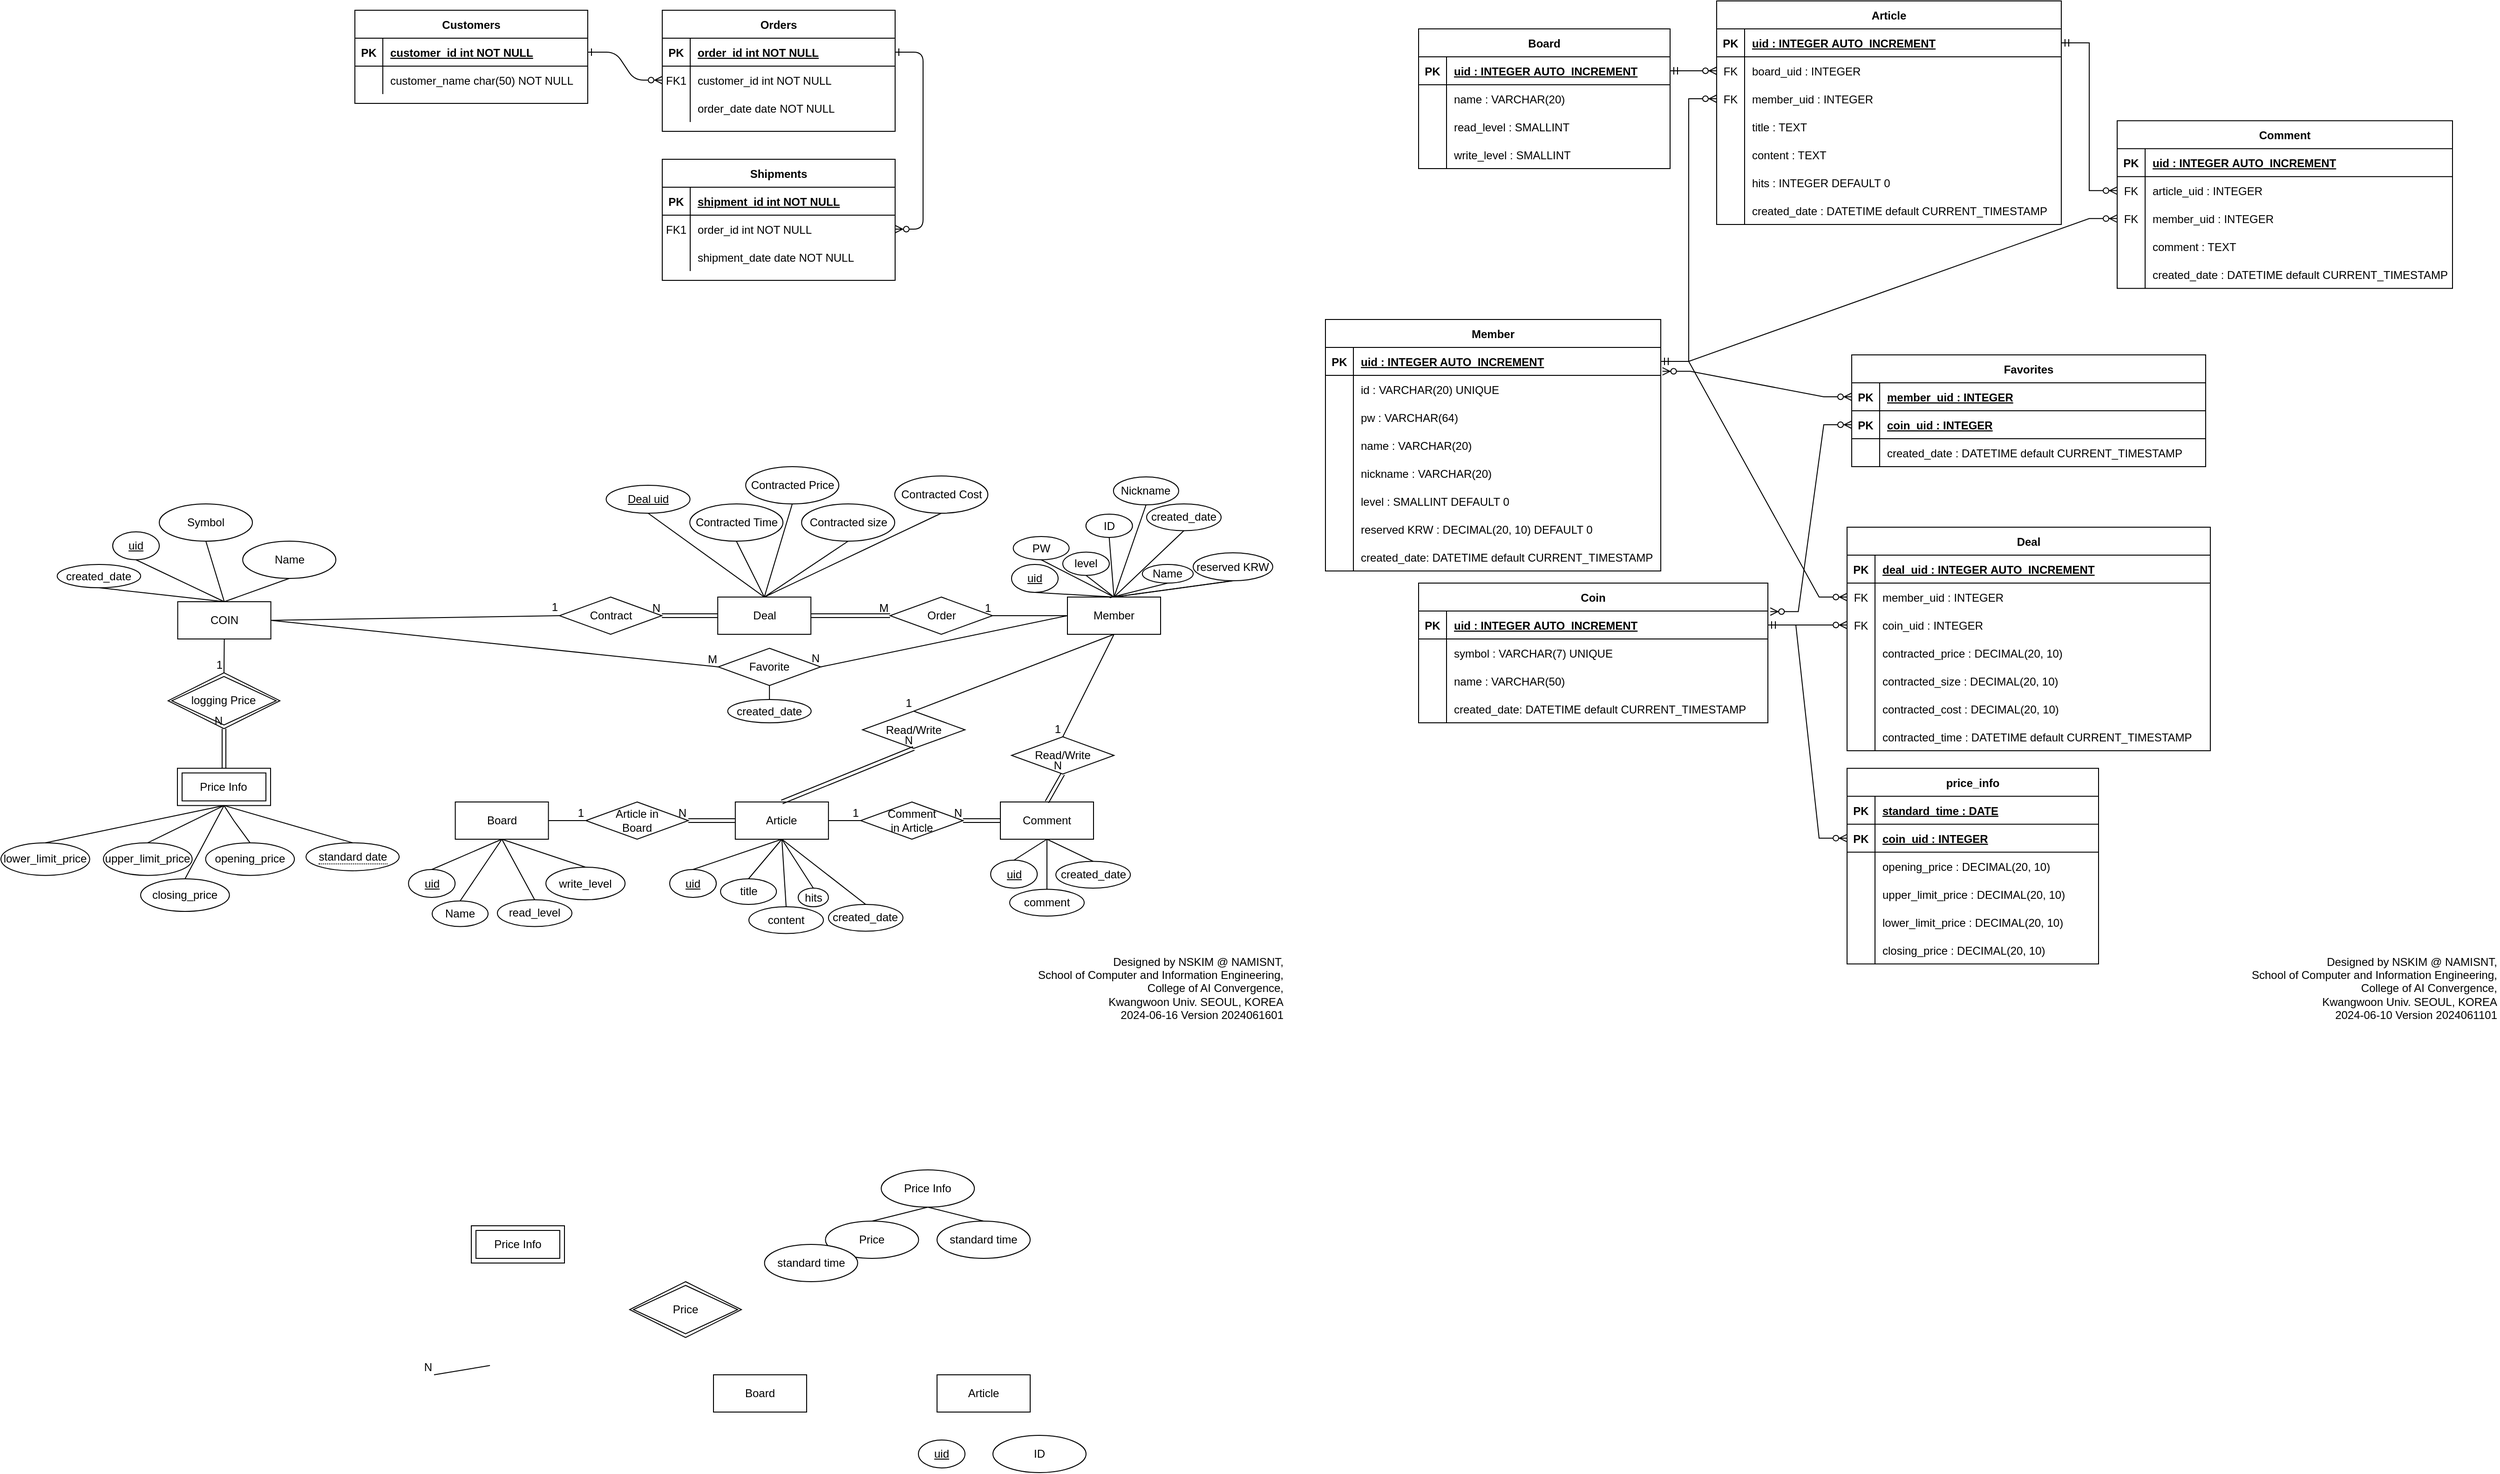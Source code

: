 <mxfile version="21.2.1" type="device">
  <diagram id="R2lEEEUBdFMjLlhIrx00" name="Page-1">
    <mxGraphModel dx="4198" dy="1672" grid="1" gridSize="10" guides="1" tooltips="1" connect="1" arrows="1" fold="1" page="1" pageScale="1" pageWidth="850" pageHeight="1100" math="0" shadow="0" extFonts="Permanent Marker^https://fonts.googleapis.com/css?family=Permanent+Marker">
      <root>
        <mxCell id="0" />
        <mxCell id="1" parent="0" />
        <mxCell id="C-vyLk0tnHw3VtMMgP7b-1" value="" style="edgeStyle=entityRelationEdgeStyle;endArrow=ERzeroToMany;startArrow=ERone;endFill=1;startFill=0;" parent="1" source="C-vyLk0tnHw3VtMMgP7b-24" target="C-vyLk0tnHw3VtMMgP7b-6" edge="1">
          <mxGeometry width="100" height="100" relative="1" as="geometry">
            <mxPoint x="340" y="720" as="sourcePoint" />
            <mxPoint x="440" y="620" as="targetPoint" />
          </mxGeometry>
        </mxCell>
        <mxCell id="C-vyLk0tnHw3VtMMgP7b-12" value="" style="edgeStyle=entityRelationEdgeStyle;endArrow=ERzeroToMany;startArrow=ERone;endFill=1;startFill=0;" parent="1" source="C-vyLk0tnHw3VtMMgP7b-3" target="C-vyLk0tnHw3VtMMgP7b-17" edge="1">
          <mxGeometry width="100" height="100" relative="1" as="geometry">
            <mxPoint x="400" y="180" as="sourcePoint" />
            <mxPoint x="460" y="205" as="targetPoint" />
          </mxGeometry>
        </mxCell>
        <mxCell id="C-vyLk0tnHw3VtMMgP7b-2" value="Orders" style="shape=table;startSize=30;container=1;collapsible=1;childLayout=tableLayout;fixedRows=1;rowLines=0;fontStyle=1;align=center;resizeLast=1;" parent="1" vertex="1">
          <mxGeometry x="450" y="120" width="250" height="130" as="geometry" />
        </mxCell>
        <mxCell id="C-vyLk0tnHw3VtMMgP7b-3" value="" style="shape=partialRectangle;collapsible=0;dropTarget=0;pointerEvents=0;fillColor=none;points=[[0,0.5],[1,0.5]];portConstraint=eastwest;top=0;left=0;right=0;bottom=1;" parent="C-vyLk0tnHw3VtMMgP7b-2" vertex="1">
          <mxGeometry y="30" width="250" height="30" as="geometry" />
        </mxCell>
        <mxCell id="C-vyLk0tnHw3VtMMgP7b-4" value="PK" style="shape=partialRectangle;overflow=hidden;connectable=0;fillColor=none;top=0;left=0;bottom=0;right=0;fontStyle=1;" parent="C-vyLk0tnHw3VtMMgP7b-3" vertex="1">
          <mxGeometry width="30" height="30" as="geometry" />
        </mxCell>
        <mxCell id="C-vyLk0tnHw3VtMMgP7b-5" value="order_id int NOT NULL " style="shape=partialRectangle;overflow=hidden;connectable=0;fillColor=none;top=0;left=0;bottom=0;right=0;align=left;spacingLeft=6;fontStyle=5;" parent="C-vyLk0tnHw3VtMMgP7b-3" vertex="1">
          <mxGeometry x="30" width="220" height="30" as="geometry" />
        </mxCell>
        <mxCell id="C-vyLk0tnHw3VtMMgP7b-6" value="" style="shape=partialRectangle;collapsible=0;dropTarget=0;pointerEvents=0;fillColor=none;points=[[0,0.5],[1,0.5]];portConstraint=eastwest;top=0;left=0;right=0;bottom=0;" parent="C-vyLk0tnHw3VtMMgP7b-2" vertex="1">
          <mxGeometry y="60" width="250" height="30" as="geometry" />
        </mxCell>
        <mxCell id="C-vyLk0tnHw3VtMMgP7b-7" value="FK1" style="shape=partialRectangle;overflow=hidden;connectable=0;fillColor=none;top=0;left=0;bottom=0;right=0;" parent="C-vyLk0tnHw3VtMMgP7b-6" vertex="1">
          <mxGeometry width="30" height="30" as="geometry" />
        </mxCell>
        <mxCell id="C-vyLk0tnHw3VtMMgP7b-8" value="customer_id int NOT NULL" style="shape=partialRectangle;overflow=hidden;connectable=0;fillColor=none;top=0;left=0;bottom=0;right=0;align=left;spacingLeft=6;" parent="C-vyLk0tnHw3VtMMgP7b-6" vertex="1">
          <mxGeometry x="30" width="220" height="30" as="geometry" />
        </mxCell>
        <mxCell id="C-vyLk0tnHw3VtMMgP7b-9" value="" style="shape=partialRectangle;collapsible=0;dropTarget=0;pointerEvents=0;fillColor=none;points=[[0,0.5],[1,0.5]];portConstraint=eastwest;top=0;left=0;right=0;bottom=0;" parent="C-vyLk0tnHw3VtMMgP7b-2" vertex="1">
          <mxGeometry y="90" width="250" height="30" as="geometry" />
        </mxCell>
        <mxCell id="C-vyLk0tnHw3VtMMgP7b-10" value="" style="shape=partialRectangle;overflow=hidden;connectable=0;fillColor=none;top=0;left=0;bottom=0;right=0;" parent="C-vyLk0tnHw3VtMMgP7b-9" vertex="1">
          <mxGeometry width="30" height="30" as="geometry" />
        </mxCell>
        <mxCell id="C-vyLk0tnHw3VtMMgP7b-11" value="order_date date NOT NULL" style="shape=partialRectangle;overflow=hidden;connectable=0;fillColor=none;top=0;left=0;bottom=0;right=0;align=left;spacingLeft=6;" parent="C-vyLk0tnHw3VtMMgP7b-9" vertex="1">
          <mxGeometry x="30" width="220" height="30" as="geometry" />
        </mxCell>
        <mxCell id="C-vyLk0tnHw3VtMMgP7b-13" value="Shipments" style="shape=table;startSize=30;container=1;collapsible=1;childLayout=tableLayout;fixedRows=1;rowLines=0;fontStyle=1;align=center;resizeLast=1;" parent="1" vertex="1">
          <mxGeometry x="450" y="280" width="250" height="130" as="geometry" />
        </mxCell>
        <mxCell id="C-vyLk0tnHw3VtMMgP7b-14" value="" style="shape=partialRectangle;collapsible=0;dropTarget=0;pointerEvents=0;fillColor=none;points=[[0,0.5],[1,0.5]];portConstraint=eastwest;top=0;left=0;right=0;bottom=1;" parent="C-vyLk0tnHw3VtMMgP7b-13" vertex="1">
          <mxGeometry y="30" width="250" height="30" as="geometry" />
        </mxCell>
        <mxCell id="C-vyLk0tnHw3VtMMgP7b-15" value="PK" style="shape=partialRectangle;overflow=hidden;connectable=0;fillColor=none;top=0;left=0;bottom=0;right=0;fontStyle=1;" parent="C-vyLk0tnHw3VtMMgP7b-14" vertex="1">
          <mxGeometry width="30" height="30" as="geometry" />
        </mxCell>
        <mxCell id="C-vyLk0tnHw3VtMMgP7b-16" value="shipment_id int NOT NULL " style="shape=partialRectangle;overflow=hidden;connectable=0;fillColor=none;top=0;left=0;bottom=0;right=0;align=left;spacingLeft=6;fontStyle=5;" parent="C-vyLk0tnHw3VtMMgP7b-14" vertex="1">
          <mxGeometry x="30" width="220" height="30" as="geometry" />
        </mxCell>
        <mxCell id="C-vyLk0tnHw3VtMMgP7b-17" value="" style="shape=partialRectangle;collapsible=0;dropTarget=0;pointerEvents=0;fillColor=none;points=[[0,0.5],[1,0.5]];portConstraint=eastwest;top=0;left=0;right=0;bottom=0;" parent="C-vyLk0tnHw3VtMMgP7b-13" vertex="1">
          <mxGeometry y="60" width="250" height="30" as="geometry" />
        </mxCell>
        <mxCell id="C-vyLk0tnHw3VtMMgP7b-18" value="FK1" style="shape=partialRectangle;overflow=hidden;connectable=0;fillColor=none;top=0;left=0;bottom=0;right=0;" parent="C-vyLk0tnHw3VtMMgP7b-17" vertex="1">
          <mxGeometry width="30" height="30" as="geometry" />
        </mxCell>
        <mxCell id="C-vyLk0tnHw3VtMMgP7b-19" value="order_id int NOT NULL" style="shape=partialRectangle;overflow=hidden;connectable=0;fillColor=none;top=0;left=0;bottom=0;right=0;align=left;spacingLeft=6;" parent="C-vyLk0tnHw3VtMMgP7b-17" vertex="1">
          <mxGeometry x="30" width="220" height="30" as="geometry" />
        </mxCell>
        <mxCell id="C-vyLk0tnHw3VtMMgP7b-20" value="" style="shape=partialRectangle;collapsible=0;dropTarget=0;pointerEvents=0;fillColor=none;points=[[0,0.5],[1,0.5]];portConstraint=eastwest;top=0;left=0;right=0;bottom=0;" parent="C-vyLk0tnHw3VtMMgP7b-13" vertex="1">
          <mxGeometry y="90" width="250" height="30" as="geometry" />
        </mxCell>
        <mxCell id="C-vyLk0tnHw3VtMMgP7b-21" value="" style="shape=partialRectangle;overflow=hidden;connectable=0;fillColor=none;top=0;left=0;bottom=0;right=0;" parent="C-vyLk0tnHw3VtMMgP7b-20" vertex="1">
          <mxGeometry width="30" height="30" as="geometry" />
        </mxCell>
        <mxCell id="C-vyLk0tnHw3VtMMgP7b-22" value="shipment_date date NOT NULL" style="shape=partialRectangle;overflow=hidden;connectable=0;fillColor=none;top=0;left=0;bottom=0;right=0;align=left;spacingLeft=6;" parent="C-vyLk0tnHw3VtMMgP7b-20" vertex="1">
          <mxGeometry x="30" width="220" height="30" as="geometry" />
        </mxCell>
        <mxCell id="C-vyLk0tnHw3VtMMgP7b-23" value="Customers" style="shape=table;startSize=30;container=1;collapsible=1;childLayout=tableLayout;fixedRows=1;rowLines=0;fontStyle=1;align=center;resizeLast=1;" parent="1" vertex="1">
          <mxGeometry x="120" y="120" width="250" height="100" as="geometry" />
        </mxCell>
        <mxCell id="C-vyLk0tnHw3VtMMgP7b-24" value="" style="shape=partialRectangle;collapsible=0;dropTarget=0;pointerEvents=0;fillColor=none;points=[[0,0.5],[1,0.5]];portConstraint=eastwest;top=0;left=0;right=0;bottom=1;" parent="C-vyLk0tnHw3VtMMgP7b-23" vertex="1">
          <mxGeometry y="30" width="250" height="30" as="geometry" />
        </mxCell>
        <mxCell id="C-vyLk0tnHw3VtMMgP7b-25" value="PK" style="shape=partialRectangle;overflow=hidden;connectable=0;fillColor=none;top=0;left=0;bottom=0;right=0;fontStyle=1;" parent="C-vyLk0tnHw3VtMMgP7b-24" vertex="1">
          <mxGeometry width="30" height="30" as="geometry" />
        </mxCell>
        <mxCell id="C-vyLk0tnHw3VtMMgP7b-26" value="customer_id int NOT NULL " style="shape=partialRectangle;overflow=hidden;connectable=0;fillColor=none;top=0;left=0;bottom=0;right=0;align=left;spacingLeft=6;fontStyle=5;" parent="C-vyLk0tnHw3VtMMgP7b-24" vertex="1">
          <mxGeometry x="30" width="220" height="30" as="geometry" />
        </mxCell>
        <mxCell id="C-vyLk0tnHw3VtMMgP7b-27" value="" style="shape=partialRectangle;collapsible=0;dropTarget=0;pointerEvents=0;fillColor=none;points=[[0,0.5],[1,0.5]];portConstraint=eastwest;top=0;left=0;right=0;bottom=0;" parent="C-vyLk0tnHw3VtMMgP7b-23" vertex="1">
          <mxGeometry y="60" width="250" height="30" as="geometry" />
        </mxCell>
        <mxCell id="C-vyLk0tnHw3VtMMgP7b-28" value="" style="shape=partialRectangle;overflow=hidden;connectable=0;fillColor=none;top=0;left=0;bottom=0;right=0;" parent="C-vyLk0tnHw3VtMMgP7b-27" vertex="1">
          <mxGeometry width="30" height="30" as="geometry" />
        </mxCell>
        <mxCell id="C-vyLk0tnHw3VtMMgP7b-29" value="customer_name char(50) NOT NULL" style="shape=partialRectangle;overflow=hidden;connectable=0;fillColor=none;top=0;left=0;bottom=0;right=0;align=left;spacingLeft=6;" parent="C-vyLk0tnHw3VtMMgP7b-27" vertex="1">
          <mxGeometry x="30" width="220" height="30" as="geometry" />
        </mxCell>
        <mxCell id="aYqV_TNkmOj8cVL83P32-1" value="COIN" style="whiteSpace=wrap;html=1;align=center;" parent="1" vertex="1">
          <mxGeometry x="-70.21" y="755" width="100" height="40" as="geometry" />
        </mxCell>
        <mxCell id="aYqV_TNkmOj8cVL83P32-2" value="Member" style="whiteSpace=wrap;html=1;align=center;" parent="1" vertex="1">
          <mxGeometry x="885" y="750" width="100" height="40" as="geometry" />
        </mxCell>
        <mxCell id="aYqV_TNkmOj8cVL83P32-3" value="Board" style="whiteSpace=wrap;html=1;align=center;" parent="1" vertex="1">
          <mxGeometry x="505" y="1585" width="100" height="40" as="geometry" />
        </mxCell>
        <mxCell id="aYqV_TNkmOj8cVL83P32-4" value="Article" style="whiteSpace=wrap;html=1;align=center;" parent="1" vertex="1">
          <mxGeometry x="745" y="1585" width="100" height="40" as="geometry" />
        </mxCell>
        <mxCell id="aYqV_TNkmOj8cVL83P32-6" value="uid" style="ellipse;whiteSpace=wrap;html=1;align=center;fontStyle=4;" parent="1" vertex="1">
          <mxGeometry x="-140" y="680" width="50" height="30" as="geometry" />
        </mxCell>
        <mxCell id="aYqV_TNkmOj8cVL83P32-7" value="Symbol" style="ellipse;whiteSpace=wrap;html=1;align=center;" parent="1" vertex="1">
          <mxGeometry x="-90" y="650" width="100" height="40" as="geometry" />
        </mxCell>
        <mxCell id="aYqV_TNkmOj8cVL83P32-8" value="Name" style="ellipse;whiteSpace=wrap;html=1;align=center;" parent="1" vertex="1">
          <mxGeometry x="-0.42" y="690" width="100" height="40" as="geometry" />
        </mxCell>
        <mxCell id="aYqV_TNkmOj8cVL83P32-10" value="uid" style="ellipse;whiteSpace=wrap;html=1;align=center;fontStyle=4;" parent="1" vertex="1">
          <mxGeometry x="825" y="715" width="50" height="30" as="geometry" />
        </mxCell>
        <mxCell id="aYqV_TNkmOj8cVL83P32-11" value="uid" style="ellipse;whiteSpace=wrap;html=1;align=center;fontStyle=4;" parent="1" vertex="1">
          <mxGeometry x="177.58" y="1042.5" width="50" height="30" as="geometry" />
        </mxCell>
        <mxCell id="aYqV_TNkmOj8cVL83P32-12" value="uid" style="ellipse;whiteSpace=wrap;html=1;align=center;fontStyle=4;" parent="1" vertex="1">
          <mxGeometry x="725" y="1655" width="50" height="30" as="geometry" />
        </mxCell>
        <mxCell id="aYqV_TNkmOj8cVL83P32-13" value="" style="endArrow=none;html=1;rounded=0;entryX=0.5;entryY=0;entryDx=0;entryDy=0;exitX=0.5;exitY=1;exitDx=0;exitDy=0;" parent="1" source="aYqV_TNkmOj8cVL83P32-6" target="aYqV_TNkmOj8cVL83P32-1" edge="1">
          <mxGeometry relative="1" as="geometry">
            <mxPoint x="99.79" y="845" as="sourcePoint" />
            <mxPoint x="259.79" y="845" as="targetPoint" />
          </mxGeometry>
        </mxCell>
        <mxCell id="aYqV_TNkmOj8cVL83P32-14" value="" style="endArrow=none;html=1;rounded=0;entryX=0.5;entryY=0;entryDx=0;entryDy=0;exitX=0.5;exitY=1;exitDx=0;exitDy=0;" parent="1" source="aYqV_TNkmOj8cVL83P32-7" target="aYqV_TNkmOj8cVL83P32-1" edge="1">
          <mxGeometry relative="1" as="geometry">
            <mxPoint x="-125.21" y="845" as="sourcePoint" />
            <mxPoint x="-10.21" y="805" as="targetPoint" />
          </mxGeometry>
        </mxCell>
        <mxCell id="aYqV_TNkmOj8cVL83P32-15" value="" style="endArrow=none;html=1;rounded=0;entryX=0.5;entryY=0;entryDx=0;entryDy=0;exitX=0.5;exitY=1;exitDx=0;exitDy=0;" parent="1" source="aYqV_TNkmOj8cVL83P32-8" target="aYqV_TNkmOj8cVL83P32-1" edge="1">
          <mxGeometry relative="1" as="geometry">
            <mxPoint x="-115.21" y="855" as="sourcePoint" />
            <mxPoint x="-0.21" y="815" as="targetPoint" />
          </mxGeometry>
        </mxCell>
        <mxCell id="aYqV_TNkmOj8cVL83P32-16" value="" style="endArrow=none;html=1;rounded=0;entryX=0.5;entryY=0;entryDx=0;entryDy=0;exitX=0.5;exitY=1;exitDx=0;exitDy=0;" parent="1" source="aYqV_TNkmOj8cVL83P32-10" target="aYqV_TNkmOj8cVL83P32-2" edge="1">
          <mxGeometry relative="1" as="geometry">
            <mxPoint x="350" y="890" as="sourcePoint" />
            <mxPoint x="465" y="850" as="targetPoint" />
          </mxGeometry>
        </mxCell>
        <mxCell id="aYqV_TNkmOj8cVL83P32-17" value="ID" style="ellipse;whiteSpace=wrap;html=1;align=center;" parent="1" vertex="1">
          <mxGeometry x="904.84" y="661" width="50" height="25" as="geometry" />
        </mxCell>
        <mxCell id="aYqV_TNkmOj8cVL83P32-19" value="PW" style="ellipse;whiteSpace=wrap;html=1;align=center;" parent="1" vertex="1">
          <mxGeometry x="826.84" y="685" width="60" height="25" as="geometry" />
        </mxCell>
        <mxCell id="aYqV_TNkmOj8cVL83P32-20" value="Name" style="ellipse;whiteSpace=wrap;html=1;align=center;" parent="1" vertex="1">
          <mxGeometry x="965.42" y="715" width="54.58" height="20" as="geometry" />
        </mxCell>
        <mxCell id="aYqV_TNkmOj8cVL83P32-21" value="Nickname" style="ellipse;whiteSpace=wrap;html=1;align=center;" parent="1" vertex="1">
          <mxGeometry x="934.42" y="621" width="70" height="30" as="geometry" />
        </mxCell>
        <mxCell id="aYqV_TNkmOj8cVL83P32-22" value="" style="endArrow=none;html=1;rounded=0;exitX=0.5;exitY=1;exitDx=0;exitDy=0;entryX=0.5;entryY=0;entryDx=0;entryDy=0;" parent="1" source="aYqV_TNkmOj8cVL83P32-17" target="aYqV_TNkmOj8cVL83P32-2" edge="1">
          <mxGeometry relative="1" as="geometry">
            <mxPoint x="750" y="860" as="sourcePoint" />
            <mxPoint x="935" y="790" as="targetPoint" />
          </mxGeometry>
        </mxCell>
        <mxCell id="aYqV_TNkmOj8cVL83P32-23" value="" style="endArrow=none;html=1;rounded=0;exitX=0.5;exitY=1;exitDx=0;exitDy=0;entryX=0.5;entryY=0;entryDx=0;entryDy=0;" parent="1" source="aYqV_TNkmOj8cVL83P32-19" target="aYqV_TNkmOj8cVL83P32-2" edge="1">
          <mxGeometry relative="1" as="geometry">
            <mxPoint x="845" y="855" as="sourcePoint" />
            <mxPoint x="945" y="800" as="targetPoint" />
          </mxGeometry>
        </mxCell>
        <mxCell id="aYqV_TNkmOj8cVL83P32-24" value="" style="endArrow=none;html=1;rounded=0;exitX=0.5;exitY=1;exitDx=0;exitDy=0;entryX=0.5;entryY=0;entryDx=0;entryDy=0;" parent="1" source="aYqV_TNkmOj8cVL83P32-73" target="aYqV_TNkmOj8cVL83P32-2" edge="1">
          <mxGeometry relative="1" as="geometry">
            <mxPoint x="965" y="855" as="sourcePoint" />
            <mxPoint x="935" y="790" as="targetPoint" />
          </mxGeometry>
        </mxCell>
        <mxCell id="aYqV_TNkmOj8cVL83P32-25" value="" style="endArrow=none;html=1;rounded=0;exitX=0.5;exitY=1;exitDx=0;exitDy=0;entryX=0.5;entryY=0;entryDx=0;entryDy=0;" parent="1" source="aYqV_TNkmOj8cVL83P32-21" target="aYqV_TNkmOj8cVL83P32-2" edge="1">
          <mxGeometry relative="1" as="geometry">
            <mxPoint x="975" y="865" as="sourcePoint" />
            <mxPoint x="955" y="810" as="targetPoint" />
          </mxGeometry>
        </mxCell>
        <mxCell id="aYqV_TNkmOj8cVL83P32-27" value="ID" style="ellipse;whiteSpace=wrap;html=1;align=center;" parent="1" vertex="1">
          <mxGeometry x="805" y="1650" width="100" height="40" as="geometry" />
        </mxCell>
        <mxCell id="aYqV_TNkmOj8cVL83P32-35" value="" style="endArrow=none;html=1;rounded=0;exitX=1;exitY=0.5;exitDx=0;exitDy=0;entryX=0;entryY=0.5;entryDx=0;entryDy=0;" parent="1" source="aYqV_TNkmOj8cVL83P32-1" target="aYqV_TNkmOj8cVL83P32-50" edge="1">
          <mxGeometry relative="1" as="geometry">
            <mxPoint x="475.0" y="603.75" as="sourcePoint" />
            <mxPoint x="225.0" y="753.75" as="targetPoint" />
          </mxGeometry>
        </mxCell>
        <mxCell id="aYqV_TNkmOj8cVL83P32-36" value="1" style="resizable=0;html=1;whiteSpace=wrap;align=right;verticalAlign=bottom;" parent="aYqV_TNkmOj8cVL83P32-35" connectable="0" vertex="1">
          <mxGeometry x="1" relative="1" as="geometry" />
        </mxCell>
        <mxCell id="aYqV_TNkmOj8cVL83P32-37" value="" style="endArrow=none;html=1;rounded=0;entryX=1;entryY=0.5;entryDx=0;entryDy=0;exitX=0;exitY=0.5;exitDx=0;exitDy=0;" parent="1" source="aYqV_TNkmOj8cVL83P32-2" target="aYqV_TNkmOj8cVL83P32-57" edge="1">
          <mxGeometry relative="1" as="geometry">
            <mxPoint x="544.58" y="825" as="sourcePoint" />
            <mxPoint x="634.58" y="785" as="targetPoint" />
          </mxGeometry>
        </mxCell>
        <mxCell id="aYqV_TNkmOj8cVL83P32-38" value="1" style="resizable=0;html=1;whiteSpace=wrap;align=right;verticalAlign=bottom;" parent="aYqV_TNkmOj8cVL83P32-37" connectable="0" vertex="1">
          <mxGeometry x="1" relative="1" as="geometry" />
        </mxCell>
        <mxCell id="aYqV_TNkmOj8cVL83P32-39" value="Contracted Time" style="ellipse;whiteSpace=wrap;html=1;align=center;" parent="1" vertex="1">
          <mxGeometry x="479.58" y="650" width="100" height="40" as="geometry" />
        </mxCell>
        <mxCell id="aYqV_TNkmOj8cVL83P32-40" value="Contracted Price" style="ellipse;whiteSpace=wrap;html=1;align=center;" parent="1" vertex="1">
          <mxGeometry x="539.58" y="610" width="100" height="40" as="geometry" />
        </mxCell>
        <mxCell id="aYqV_TNkmOj8cVL83P32-41" value="Contracted size" style="ellipse;whiteSpace=wrap;html=1;align=center;" parent="1" vertex="1">
          <mxGeometry x="599.58" y="650" width="100" height="40" as="geometry" />
        </mxCell>
        <mxCell id="aYqV_TNkmOj8cVL83P32-42" value="Contracted Cost" style="ellipse;whiteSpace=wrap;html=1;align=center;" parent="1" vertex="1">
          <mxGeometry x="699.58" y="620" width="100" height="40" as="geometry" />
        </mxCell>
        <mxCell id="aYqV_TNkmOj8cVL83P32-44" value="" style="endArrow=none;html=1;rounded=0;entryX=0.5;entryY=1;entryDx=0;entryDy=0;exitX=0.5;exitY=0;exitDx=0;exitDy=0;" parent="1" source="aYqV_TNkmOj8cVL83P32-49" target="aYqV_TNkmOj8cVL83P32-61" edge="1">
          <mxGeometry relative="1" as="geometry">
            <mxPoint x="574.58" y="740" as="sourcePoint" />
            <mxPoint x="429.58" y="660" as="targetPoint" />
          </mxGeometry>
        </mxCell>
        <mxCell id="aYqV_TNkmOj8cVL83P32-45" value="" style="endArrow=none;html=1;rounded=0;entryX=0.5;entryY=1;entryDx=0;entryDy=0;exitX=0.5;exitY=0;exitDx=0;exitDy=0;" parent="1" source="aYqV_TNkmOj8cVL83P32-49" target="aYqV_TNkmOj8cVL83P32-39" edge="1">
          <mxGeometry relative="1" as="geometry">
            <mxPoint x="574.58" y="740" as="sourcePoint" />
            <mxPoint x="399.58" y="700" as="targetPoint" />
          </mxGeometry>
        </mxCell>
        <mxCell id="aYqV_TNkmOj8cVL83P32-46" value="" style="endArrow=none;html=1;rounded=0;entryX=0.5;entryY=1;entryDx=0;entryDy=0;exitX=0.5;exitY=0;exitDx=0;exitDy=0;" parent="1" source="aYqV_TNkmOj8cVL83P32-49" target="aYqV_TNkmOj8cVL83P32-40" edge="1">
          <mxGeometry relative="1" as="geometry">
            <mxPoint x="574.58" y="740" as="sourcePoint" />
            <mxPoint x="409.58" y="710" as="targetPoint" />
          </mxGeometry>
        </mxCell>
        <mxCell id="aYqV_TNkmOj8cVL83P32-47" value="" style="endArrow=none;html=1;rounded=0;entryX=0.5;entryY=1;entryDx=0;entryDy=0;exitX=0.5;exitY=0;exitDx=0;exitDy=0;" parent="1" source="aYqV_TNkmOj8cVL83P32-49" target="aYqV_TNkmOj8cVL83P32-41" edge="1">
          <mxGeometry relative="1" as="geometry">
            <mxPoint x="574.58" y="740" as="sourcePoint" />
            <mxPoint x="629.58" y="700" as="targetPoint" />
          </mxGeometry>
        </mxCell>
        <mxCell id="aYqV_TNkmOj8cVL83P32-48" value="" style="endArrow=none;html=1;rounded=0;entryX=0.5;entryY=1;entryDx=0;entryDy=0;exitX=0.5;exitY=0;exitDx=0;exitDy=0;" parent="1" source="aYqV_TNkmOj8cVL83P32-49" target="aYqV_TNkmOj8cVL83P32-42" edge="1">
          <mxGeometry relative="1" as="geometry">
            <mxPoint x="574.58" y="740" as="sourcePoint" />
            <mxPoint x="739.58" y="700" as="targetPoint" />
          </mxGeometry>
        </mxCell>
        <mxCell id="aYqV_TNkmOj8cVL83P32-49" value="Deal" style="whiteSpace=wrap;html=1;align=center;" parent="1" vertex="1">
          <mxGeometry x="509.58" y="750" width="100" height="40" as="geometry" />
        </mxCell>
        <mxCell id="aYqV_TNkmOj8cVL83P32-50" value="Contract" style="shape=rhombus;perimeter=rhombusPerimeter;whiteSpace=wrap;html=1;align=center;" parent="1" vertex="1">
          <mxGeometry x="339.58" y="750" width="110" height="40" as="geometry" />
        </mxCell>
        <mxCell id="aYqV_TNkmOj8cVL83P32-53" value="" style="endArrow=none;html=1;rounded=0;exitX=0;exitY=0.5;exitDx=0;exitDy=0;entryX=1;entryY=0.5;entryDx=0;entryDy=0;" parent="1" edge="1">
          <mxGeometry relative="1" as="geometry">
            <mxPoint x="265" y="1575" as="sourcePoint" />
            <mxPoint x="205" y="1585" as="targetPoint" />
          </mxGeometry>
        </mxCell>
        <mxCell id="aYqV_TNkmOj8cVL83P32-54" value="N" style="resizable=0;html=1;whiteSpace=wrap;align=right;verticalAlign=bottom;" parent="aYqV_TNkmOj8cVL83P32-53" connectable="0" vertex="1">
          <mxGeometry x="1" relative="1" as="geometry" />
        </mxCell>
        <mxCell id="aYqV_TNkmOj8cVL83P32-55" value="" style="shape=link;html=1;rounded=0;entryX=1;entryY=0.5;entryDx=0;entryDy=0;exitX=0;exitY=0.5;exitDx=0;exitDy=0;" parent="1" source="aYqV_TNkmOj8cVL83P32-49" target="aYqV_TNkmOj8cVL83P32-50" edge="1">
          <mxGeometry relative="1" as="geometry">
            <mxPoint x="479.58" y="820" as="sourcePoint" />
            <mxPoint x="639.58" y="820" as="targetPoint" />
          </mxGeometry>
        </mxCell>
        <mxCell id="aYqV_TNkmOj8cVL83P32-56" value="N" style="resizable=0;html=1;whiteSpace=wrap;align=right;verticalAlign=bottom;" parent="aYqV_TNkmOj8cVL83P32-55" connectable="0" vertex="1">
          <mxGeometry x="1" relative="1" as="geometry" />
        </mxCell>
        <mxCell id="aYqV_TNkmOj8cVL83P32-57" value="Order" style="shape=rhombus;perimeter=rhombusPerimeter;whiteSpace=wrap;html=1;align=center;" parent="1" vertex="1">
          <mxGeometry x="694.58" y="750" width="110" height="40" as="geometry" />
        </mxCell>
        <mxCell id="aYqV_TNkmOj8cVL83P32-59" value="" style="shape=link;html=1;rounded=0;entryX=0;entryY=0.5;entryDx=0;entryDy=0;exitX=1;exitY=0.5;exitDx=0;exitDy=0;" parent="1" source="aYqV_TNkmOj8cVL83P32-49" target="aYqV_TNkmOj8cVL83P32-57" edge="1">
          <mxGeometry relative="1" as="geometry">
            <mxPoint x="519.58" y="770" as="sourcePoint" />
            <mxPoint x="459.58" y="780" as="targetPoint" />
          </mxGeometry>
        </mxCell>
        <mxCell id="aYqV_TNkmOj8cVL83P32-60" value="M" style="resizable=0;html=1;whiteSpace=wrap;align=right;verticalAlign=bottom;" parent="aYqV_TNkmOj8cVL83P32-59" connectable="0" vertex="1">
          <mxGeometry x="1" relative="1" as="geometry" />
        </mxCell>
        <mxCell id="aYqV_TNkmOj8cVL83P32-61" value="Deal uid" style="ellipse;whiteSpace=wrap;html=1;align=center;fontStyle=4;" parent="1" vertex="1">
          <mxGeometry x="389.79" y="630" width="90" height="30" as="geometry" />
        </mxCell>
        <mxCell id="aYqV_TNkmOj8cVL83P32-62" value="Price Info" style="shape=ext;margin=3;double=1;whiteSpace=wrap;html=1;align=center;" parent="1" vertex="1">
          <mxGeometry x="245" y="1425" width="100" height="40" as="geometry" />
        </mxCell>
        <mxCell id="aYqV_TNkmOj8cVL83P32-65" value="&lt;span style=&quot;border-bottom: 1px dotted&quot;&gt;standard date&lt;/span&gt;" style="ellipse;whiteSpace=wrap;html=1;align=center;" parent="1" vertex="1">
          <mxGeometry x="67.55" y="1013.83" width="100" height="30" as="geometry" />
        </mxCell>
        <mxCell id="aYqV_TNkmOj8cVL83P32-68" value="Price" style="shape=rhombus;double=1;perimeter=rhombusPerimeter;whiteSpace=wrap;html=1;align=center;" parent="1" vertex="1">
          <mxGeometry x="415" y="1485" width="120" height="60" as="geometry" />
        </mxCell>
        <mxCell id="aYqV_TNkmOj8cVL83P32-74" value="" style="endArrow=none;html=1;rounded=0;entryX=0.5;entryY=0;entryDx=0;entryDy=0;exitX=0.5;exitY=1;exitDx=0;exitDy=0;" parent="1" source="aYqV_TNkmOj8cVL83P32-73" target="aYqV_TNkmOj8cVL83P32-2" edge="1">
          <mxGeometry relative="1" as="geometry">
            <mxPoint x="1115" y="850" as="sourcePoint" />
            <mxPoint x="945" y="800" as="targetPoint" />
          </mxGeometry>
        </mxCell>
        <mxCell id="aYqV_TNkmOj8cVL83P32-75" value="Favorite" style="shape=rhombus;perimeter=rhombusPerimeter;whiteSpace=wrap;html=1;align=center;" parent="1" vertex="1">
          <mxGeometry x="510.08" y="805" width="110" height="40" as="geometry" />
        </mxCell>
        <mxCell id="aYqV_TNkmOj8cVL83P32-76" value="" style="endArrow=none;html=1;rounded=0;exitX=1;exitY=0.5;exitDx=0;exitDy=0;entryX=0;entryY=0.5;entryDx=0;entryDy=0;" parent="1" source="aYqV_TNkmOj8cVL83P32-1" target="aYqV_TNkmOj8cVL83P32-75" edge="1">
          <mxGeometry relative="1" as="geometry">
            <mxPoint x="299.58" y="795" as="sourcePoint" />
            <mxPoint x="349.58" y="780" as="targetPoint" />
          </mxGeometry>
        </mxCell>
        <mxCell id="aYqV_TNkmOj8cVL83P32-77" value="M" style="resizable=0;html=1;whiteSpace=wrap;align=right;verticalAlign=bottom;" parent="aYqV_TNkmOj8cVL83P32-76" connectable="0" vertex="1">
          <mxGeometry x="1" relative="1" as="geometry" />
        </mxCell>
        <mxCell id="aYqV_TNkmOj8cVL83P32-78" value="" style="endArrow=none;html=1;rounded=0;exitX=0;exitY=0.5;exitDx=0;exitDy=0;entryX=1;entryY=0.5;entryDx=0;entryDy=0;" parent="1" source="aYqV_TNkmOj8cVL83P32-2" target="aYqV_TNkmOj8cVL83P32-75" edge="1">
          <mxGeometry relative="1" as="geometry">
            <mxPoint x="299.58" y="795" as="sourcePoint" />
            <mxPoint x="519.58" y="850" as="targetPoint" />
          </mxGeometry>
        </mxCell>
        <mxCell id="aYqV_TNkmOj8cVL83P32-79" value="N" style="resizable=0;html=1;whiteSpace=wrap;align=right;verticalAlign=bottom;" parent="aYqV_TNkmOj8cVL83P32-78" connectable="0" vertex="1">
          <mxGeometry x="1" relative="1" as="geometry" />
        </mxCell>
        <mxCell id="aYqV_TNkmOj8cVL83P32-96" value="Board" style="whiteSpace=wrap;html=1;align=center;" parent="1" vertex="1">
          <mxGeometry x="227.79" y="970" width="100" height="40" as="geometry" />
        </mxCell>
        <mxCell id="aYqV_TNkmOj8cVL83P32-97" value="Article" style="whiteSpace=wrap;html=1;align=center;" parent="1" vertex="1">
          <mxGeometry x="528.42" y="970" width="100" height="40" as="geometry" />
        </mxCell>
        <mxCell id="aYqV_TNkmOj8cVL83P32-98" value="Comment" style="whiteSpace=wrap;html=1;align=center;" parent="1" vertex="1">
          <mxGeometry x="813" y="970" width="100" height="40" as="geometry" />
        </mxCell>
        <mxCell id="aYqV_TNkmOj8cVL83P32-99" value="Name" style="ellipse;whiteSpace=wrap;html=1;align=center;" parent="1" vertex="1">
          <mxGeometry x="203" y="1076.25" width="60" height="27.5" as="geometry" />
        </mxCell>
        <mxCell id="aYqV_TNkmOj8cVL83P32-100" value="read_level" style="ellipse;whiteSpace=wrap;html=1;align=center;" parent="1" vertex="1">
          <mxGeometry x="273" y="1075" width="80" height="28.75" as="geometry" />
        </mxCell>
        <mxCell id="aYqV_TNkmOj8cVL83P32-101" value="write_level" style="ellipse;whiteSpace=wrap;html=1;align=center;" parent="1" vertex="1">
          <mxGeometry x="325.08" y="1040" width="85" height="35" as="geometry" />
        </mxCell>
        <mxCell id="aYqV_TNkmOj8cVL83P32-103" value="" style="endArrow=none;html=1;rounded=0;entryX=0.5;entryY=1;entryDx=0;entryDy=0;exitX=0.5;exitY=0;exitDx=0;exitDy=0;" parent="1" source="aYqV_TNkmOj8cVL83P32-11" target="aYqV_TNkmOj8cVL83P32-96" edge="1">
          <mxGeometry relative="1" as="geometry">
            <mxPoint x="28" y="798" as="sourcePoint" />
            <mxPoint x="88" y="783" as="targetPoint" />
            <Array as="points" />
          </mxGeometry>
        </mxCell>
        <mxCell id="aYqV_TNkmOj8cVL83P32-104" value="" style="endArrow=none;html=1;rounded=0;entryX=0.5;entryY=1;entryDx=0;entryDy=0;exitX=0.5;exitY=0;exitDx=0;exitDy=0;" parent="1" source="aYqV_TNkmOj8cVL83P32-99" target="aYqV_TNkmOj8cVL83P32-96" edge="1">
          <mxGeometry relative="1" as="geometry">
            <mxPoint x="158" y="1040" as="sourcePoint" />
            <mxPoint x="288" y="1020" as="targetPoint" />
            <Array as="points" />
          </mxGeometry>
        </mxCell>
        <mxCell id="aYqV_TNkmOj8cVL83P32-105" value="" style="endArrow=none;html=1;rounded=0;entryX=0.5;entryY=1;entryDx=0;entryDy=0;exitX=0.5;exitY=0;exitDx=0;exitDy=0;" parent="1" source="aYqV_TNkmOj8cVL83P32-100" target="aYqV_TNkmOj8cVL83P32-96" edge="1">
          <mxGeometry relative="1" as="geometry">
            <mxPoint x="221" y="1073" as="sourcePoint" />
            <mxPoint x="288" y="1020" as="targetPoint" />
            <Array as="points" />
          </mxGeometry>
        </mxCell>
        <mxCell id="aYqV_TNkmOj8cVL83P32-107" value="" style="endArrow=none;html=1;rounded=0;entryX=0.5;entryY=1;entryDx=0;entryDy=0;exitX=0.5;exitY=0;exitDx=0;exitDy=0;" parent="1" source="aYqV_TNkmOj8cVL83P32-101" target="aYqV_TNkmOj8cVL83P32-96" edge="1">
          <mxGeometry relative="1" as="geometry">
            <mxPoint x="231" y="1083" as="sourcePoint" />
            <mxPoint x="298" y="1030" as="targetPoint" />
            <Array as="points" />
          </mxGeometry>
        </mxCell>
        <mxCell id="aYqV_TNkmOj8cVL83P32-108" value="uid" style="ellipse;whiteSpace=wrap;html=1;align=center;fontStyle=4;" parent="1" vertex="1">
          <mxGeometry x="458" y="1042.5" width="50" height="30" as="geometry" />
        </mxCell>
        <mxCell id="aYqV_TNkmOj8cVL83P32-109" value="title" style="ellipse;whiteSpace=wrap;html=1;align=center;" parent="1" vertex="1">
          <mxGeometry x="512.58" y="1052.5" width="60" height="27.5" as="geometry" />
        </mxCell>
        <mxCell id="aYqV_TNkmOj8cVL83P32-110" value="content" style="ellipse;whiteSpace=wrap;html=1;align=center;" parent="1" vertex="1">
          <mxGeometry x="543.0" y="1082.5" width="80" height="28.75" as="geometry" />
        </mxCell>
        <mxCell id="aYqV_TNkmOj8cVL83P32-111" value="hits" style="ellipse;whiteSpace=wrap;html=1;align=center;" parent="1" vertex="1">
          <mxGeometry x="595.92" y="1062.5" width="32.5" height="20" as="geometry" />
        </mxCell>
        <mxCell id="aYqV_TNkmOj8cVL83P32-112" value="" style="endArrow=none;html=1;rounded=0;entryX=0.5;entryY=1;entryDx=0;entryDy=0;exitX=0.5;exitY=0;exitDx=0;exitDy=0;" parent="1" source="aYqV_TNkmOj8cVL83P32-108" target="aYqV_TNkmOj8cVL83P32-97" edge="1">
          <mxGeometry relative="1" as="geometry">
            <mxPoint x="478" y="1052.5" as="sourcePoint" />
            <mxPoint x="553.42" y="1020" as="targetPoint" />
            <Array as="points" />
          </mxGeometry>
        </mxCell>
        <mxCell id="aYqV_TNkmOj8cVL83P32-113" value="" style="endArrow=none;html=1;rounded=0;entryX=0.5;entryY=1;entryDx=0;entryDy=0;exitX=0.5;exitY=0;exitDx=0;exitDy=0;" parent="1" source="aYqV_TNkmOj8cVL83P32-109" target="aYqV_TNkmOj8cVL83P32-97" edge="1">
          <mxGeometry relative="1" as="geometry">
            <mxPoint x="433.42" y="1050" as="sourcePoint" />
            <mxPoint x="553.42" y="1020" as="targetPoint" />
            <Array as="points" />
          </mxGeometry>
        </mxCell>
        <mxCell id="aYqV_TNkmOj8cVL83P32-114" value="" style="endArrow=none;html=1;rounded=0;entryX=0.5;entryY=1;entryDx=0;entryDy=0;exitX=0.5;exitY=0;exitDx=0;exitDy=0;" parent="1" source="aYqV_TNkmOj8cVL83P32-110" target="aYqV_TNkmOj8cVL83P32-97" edge="1">
          <mxGeometry relative="1" as="geometry">
            <mxPoint x="496.42" y="1083" as="sourcePoint" />
            <mxPoint x="553.42" y="1020" as="targetPoint" />
            <Array as="points" />
          </mxGeometry>
        </mxCell>
        <mxCell id="aYqV_TNkmOj8cVL83P32-115" value="" style="endArrow=none;html=1;rounded=0;entryX=0.5;entryY=1;entryDx=0;entryDy=0;exitX=0.5;exitY=0;exitDx=0;exitDy=0;" parent="1" source="aYqV_TNkmOj8cVL83P32-111" target="aYqV_TNkmOj8cVL83P32-97" edge="1">
          <mxGeometry relative="1" as="geometry">
            <mxPoint x="506.42" y="1093" as="sourcePoint" />
            <mxPoint x="553.42" y="1020" as="targetPoint" />
            <Array as="points" />
          </mxGeometry>
        </mxCell>
        <mxCell id="aYqV_TNkmOj8cVL83P32-116" value="created_date" style="ellipse;whiteSpace=wrap;html=1;align=center;" parent="1" vertex="1">
          <mxGeometry x="628.42" y="1080" width="80" height="28.75" as="geometry" />
        </mxCell>
        <mxCell id="aYqV_TNkmOj8cVL83P32-117" value="" style="endArrow=none;html=1;rounded=0;entryX=0.5;entryY=1;entryDx=0;entryDy=0;exitX=0.5;exitY=0;exitDx=0;exitDy=0;" parent="1" source="aYqV_TNkmOj8cVL83P32-116" target="aYqV_TNkmOj8cVL83P32-97" edge="1">
          <mxGeometry relative="1" as="geometry">
            <mxPoint x="622" y="1073" as="sourcePoint" />
            <mxPoint x="563.42" y="1030" as="targetPoint" />
            <Array as="points" />
          </mxGeometry>
        </mxCell>
        <mxCell id="aYqV_TNkmOj8cVL83P32-118" value="Article in&lt;br&gt;Board" style="shape=rhombus;perimeter=rhombusPerimeter;whiteSpace=wrap;html=1;align=center;" parent="1" vertex="1">
          <mxGeometry x="368" y="970" width="110" height="40" as="geometry" />
        </mxCell>
        <mxCell id="aYqV_TNkmOj8cVL83P32-119" value="" style="endArrow=none;html=1;rounded=0;exitX=1;exitY=0.5;exitDx=0;exitDy=0;entryX=0;entryY=0.5;entryDx=0;entryDy=0;" parent="1" source="aYqV_TNkmOj8cVL83P32-96" target="aYqV_TNkmOj8cVL83P32-118" edge="1">
          <mxGeometry relative="1" as="geometry">
            <mxPoint x="218" y="675" as="sourcePoint" />
            <mxPoint x="268" y="660" as="targetPoint" />
          </mxGeometry>
        </mxCell>
        <mxCell id="aYqV_TNkmOj8cVL83P32-120" value="1" style="resizable=0;html=1;whiteSpace=wrap;align=right;verticalAlign=bottom;" parent="aYqV_TNkmOj8cVL83P32-119" connectable="0" vertex="1">
          <mxGeometry x="1" relative="1" as="geometry" />
        </mxCell>
        <mxCell id="aYqV_TNkmOj8cVL83P32-121" value="" style="shape=link;html=1;rounded=0;entryX=1;entryY=0.5;entryDx=0;entryDy=0;exitX=0;exitY=0.5;exitDx=0;exitDy=0;" parent="1" source="aYqV_TNkmOj8cVL83P32-97" target="aYqV_TNkmOj8cVL83P32-118" edge="1">
          <mxGeometry relative="1" as="geometry">
            <mxPoint x="438" y="660" as="sourcePoint" />
            <mxPoint x="378" y="660" as="targetPoint" />
          </mxGeometry>
        </mxCell>
        <mxCell id="aYqV_TNkmOj8cVL83P32-122" value="N" style="resizable=0;html=1;whiteSpace=wrap;align=right;verticalAlign=bottom;" parent="aYqV_TNkmOj8cVL83P32-121" connectable="0" vertex="1">
          <mxGeometry x="1" relative="1" as="geometry" />
        </mxCell>
        <mxCell id="aYqV_TNkmOj8cVL83P32-123" value="uid" style="ellipse;whiteSpace=wrap;html=1;align=center;fontStyle=4;" parent="1" vertex="1">
          <mxGeometry x="802.58" y="1032.5" width="50" height="30" as="geometry" />
        </mxCell>
        <mxCell id="aYqV_TNkmOj8cVL83P32-125" value="comment" style="ellipse;whiteSpace=wrap;html=1;align=center;" parent="1" vertex="1">
          <mxGeometry x="823" y="1063.75" width="80" height="28.75" as="geometry" />
        </mxCell>
        <mxCell id="aYqV_TNkmOj8cVL83P32-127" value="created_date" style="ellipse;whiteSpace=wrap;html=1;align=center;" parent="1" vertex="1">
          <mxGeometry x="872.58" y="1033.75" width="80" height="28.75" as="geometry" />
        </mxCell>
        <mxCell id="aYqV_TNkmOj8cVL83P32-128" value="" style="endArrow=none;html=1;rounded=0;entryX=0.5;entryY=1;entryDx=0;entryDy=0;exitX=0.5;exitY=0;exitDx=0;exitDy=0;" parent="1" source="aYqV_TNkmOj8cVL83P32-123" target="aYqV_TNkmOj8cVL83P32-98" edge="1">
          <mxGeometry relative="1" as="geometry">
            <mxPoint x="738" y="1100" as="sourcePoint" />
            <mxPoint x="648" y="1030" as="targetPoint" />
            <Array as="points" />
          </mxGeometry>
        </mxCell>
        <mxCell id="aYqV_TNkmOj8cVL83P32-129" value="" style="endArrow=none;html=1;rounded=0;entryX=0.5;entryY=1;entryDx=0;entryDy=0;exitX=0.5;exitY=0;exitDx=0;exitDy=0;" parent="1" source="aYqV_TNkmOj8cVL83P32-125" target="aYqV_TNkmOj8cVL83P32-98" edge="1">
          <mxGeometry relative="1" as="geometry">
            <mxPoint x="838" y="1043" as="sourcePoint" />
            <mxPoint x="888" y="1010" as="targetPoint" />
            <Array as="points" />
          </mxGeometry>
        </mxCell>
        <mxCell id="aYqV_TNkmOj8cVL83P32-130" value="" style="endArrow=none;html=1;rounded=0;entryX=0.5;entryY=1;entryDx=0;entryDy=0;exitX=0.5;exitY=0;exitDx=0;exitDy=0;" parent="1" source="aYqV_TNkmOj8cVL83P32-127" target="aYqV_TNkmOj8cVL83P32-98" edge="1">
          <mxGeometry relative="1" as="geometry">
            <mxPoint x="893" y="1083" as="sourcePoint" />
            <mxPoint x="888" y="1010" as="targetPoint" />
            <Array as="points" />
          </mxGeometry>
        </mxCell>
        <mxCell id="aYqV_TNkmOj8cVL83P32-131" value="Comment&lt;br&gt;in Article" style="shape=rhombus;perimeter=rhombusPerimeter;whiteSpace=wrap;html=1;align=center;" parent="1" vertex="1">
          <mxGeometry x="663.0" y="970" width="110" height="40" as="geometry" />
        </mxCell>
        <mxCell id="aYqV_TNkmOj8cVL83P32-132" value="" style="endArrow=none;html=1;rounded=0;exitX=1;exitY=0.5;exitDx=0;exitDy=0;entryX=0;entryY=0.5;entryDx=0;entryDy=0;" parent="1" source="aYqV_TNkmOj8cVL83P32-97" target="aYqV_TNkmOj8cVL83P32-131" edge="1">
          <mxGeometry relative="1" as="geometry">
            <mxPoint x="638.0" y="990" as="sourcePoint" />
            <mxPoint x="578.0" y="660" as="targetPoint" />
          </mxGeometry>
        </mxCell>
        <mxCell id="aYqV_TNkmOj8cVL83P32-133" value="1" style="resizable=0;html=1;whiteSpace=wrap;align=right;verticalAlign=bottom;" parent="aYqV_TNkmOj8cVL83P32-132" connectable="0" vertex="1">
          <mxGeometry x="1" relative="1" as="geometry" />
        </mxCell>
        <mxCell id="aYqV_TNkmOj8cVL83P32-134" value="" style="shape=link;html=1;rounded=0;entryX=1;entryY=0.5;entryDx=0;entryDy=0;exitX=0;exitY=0.5;exitDx=0;exitDy=0;" parent="1" source="aYqV_TNkmOj8cVL83P32-98" target="aYqV_TNkmOj8cVL83P32-131" edge="1">
          <mxGeometry relative="1" as="geometry">
            <mxPoint x="838" y="990" as="sourcePoint" />
            <mxPoint x="688.0" y="660" as="targetPoint" />
          </mxGeometry>
        </mxCell>
        <mxCell id="aYqV_TNkmOj8cVL83P32-135" value="N" style="resizable=0;html=1;whiteSpace=wrap;align=right;verticalAlign=bottom;" parent="aYqV_TNkmOj8cVL83P32-134" connectable="0" vertex="1">
          <mxGeometry x="1" relative="1" as="geometry" />
        </mxCell>
        <mxCell id="aYqV_TNkmOj8cVL83P32-140" value="" style="endArrow=none;html=1;rounded=0;exitX=0.5;exitY=1;exitDx=0;exitDy=0;entryX=0.453;entryY=0.019;entryDx=0;entryDy=0;entryPerimeter=0;" parent="1" source="aYqV_TNkmOj8cVL83P32-20" target="aYqV_TNkmOj8cVL83P32-2" edge="1">
          <mxGeometry relative="1" as="geometry">
            <mxPoint x="1070.42" y="645" as="sourcePoint" />
            <mxPoint x="935.42" y="750" as="targetPoint" />
          </mxGeometry>
        </mxCell>
        <mxCell id="aYqV_TNkmOj8cVL83P32-73" value="reserved KRW" style="ellipse;whiteSpace=wrap;html=1;align=center;" parent="1" vertex="1">
          <mxGeometry x="1020" y="702.5" width="85.42" height="30" as="geometry" />
        </mxCell>
        <mxCell id="aYqV_TNkmOj8cVL83P32-141" value="Read/Write" style="shape=rhombus;perimeter=rhombusPerimeter;whiteSpace=wrap;html=1;align=center;" parent="1" vertex="1">
          <mxGeometry x="825" y="900" width="110" height="40" as="geometry" />
        </mxCell>
        <mxCell id="aYqV_TNkmOj8cVL83P32-142" value="" style="shape=link;html=1;rounded=0;entryX=0.5;entryY=1;entryDx=0;entryDy=0;exitX=0.5;exitY=0;exitDx=0;exitDy=0;" parent="1" source="aYqV_TNkmOj8cVL83P32-98" target="aYqV_TNkmOj8cVL83P32-141" edge="1">
          <mxGeometry relative="1" as="geometry">
            <mxPoint x="825" y="1070" as="sourcePoint" />
            <mxPoint x="785" y="1070" as="targetPoint" />
          </mxGeometry>
        </mxCell>
        <mxCell id="aYqV_TNkmOj8cVL83P32-143" value="N" style="resizable=0;html=1;whiteSpace=wrap;align=right;verticalAlign=bottom;" parent="aYqV_TNkmOj8cVL83P32-142" connectable="0" vertex="1">
          <mxGeometry x="1" relative="1" as="geometry" />
        </mxCell>
        <mxCell id="aYqV_TNkmOj8cVL83P32-144" value="" style="endArrow=none;html=1;rounded=0;exitX=0.5;exitY=1;exitDx=0;exitDy=0;entryX=0.5;entryY=0;entryDx=0;entryDy=0;" parent="1" source="aYqV_TNkmOj8cVL83P32-2" target="aYqV_TNkmOj8cVL83P32-141" edge="1">
          <mxGeometry relative="1" as="geometry">
            <mxPoint x="640" y="1070" as="sourcePoint" />
            <mxPoint x="675" y="1070" as="targetPoint" />
          </mxGeometry>
        </mxCell>
        <mxCell id="aYqV_TNkmOj8cVL83P32-145" value="1" style="resizable=0;html=1;whiteSpace=wrap;align=right;verticalAlign=bottom;" parent="aYqV_TNkmOj8cVL83P32-144" connectable="0" vertex="1">
          <mxGeometry x="1" relative="1" as="geometry" />
        </mxCell>
        <mxCell id="aYqV_TNkmOj8cVL83P32-146" value="Read/Write" style="shape=rhombus;perimeter=rhombusPerimeter;whiteSpace=wrap;html=1;align=center;" parent="1" vertex="1">
          <mxGeometry x="665.0" y="872.5" width="110" height="40" as="geometry" />
        </mxCell>
        <mxCell id="aYqV_TNkmOj8cVL83P32-147" value="" style="shape=link;html=1;rounded=0;entryX=0.5;entryY=1;entryDx=0;entryDy=0;exitX=0.5;exitY=0;exitDx=0;exitDy=0;" parent="1" source="aYqV_TNkmOj8cVL83P32-97" target="aYqV_TNkmOj8cVL83P32-146" edge="1">
          <mxGeometry relative="1" as="geometry">
            <mxPoint x="875" y="1050" as="sourcePoint" />
            <mxPoint x="925" y="950" as="targetPoint" />
          </mxGeometry>
        </mxCell>
        <mxCell id="aYqV_TNkmOj8cVL83P32-148" value="N" style="resizable=0;html=1;whiteSpace=wrap;align=right;verticalAlign=bottom;" parent="aYqV_TNkmOj8cVL83P32-147" connectable="0" vertex="1">
          <mxGeometry x="1" relative="1" as="geometry" />
        </mxCell>
        <mxCell id="aYqV_TNkmOj8cVL83P32-149" value="" style="endArrow=none;html=1;rounded=0;exitX=0.5;exitY=1;exitDx=0;exitDy=0;entryX=0.5;entryY=0;entryDx=0;entryDy=0;" parent="1" source="aYqV_TNkmOj8cVL83P32-2" target="aYqV_TNkmOj8cVL83P32-146" edge="1">
          <mxGeometry relative="1" as="geometry">
            <mxPoint x="945" y="800" as="sourcePoint" />
            <mxPoint x="925" y="910" as="targetPoint" />
          </mxGeometry>
        </mxCell>
        <mxCell id="aYqV_TNkmOj8cVL83P32-150" value="1" style="resizable=0;html=1;whiteSpace=wrap;align=right;verticalAlign=bottom;" parent="aYqV_TNkmOj8cVL83P32-149" connectable="0" vertex="1">
          <mxGeometry x="1" relative="1" as="geometry" />
        </mxCell>
        <mxCell id="aYqV_TNkmOj8cVL83P32-151" value="Designed by NSKIM @ NAMISNT,&lt;br&gt;School of Computer and Information Engineering,&lt;br&gt;College of AI Convergence,&lt;br&gt;Kwangwoon Univ. SEOUL, KOREA&lt;br&gt;2024-06-16 Version 2024061601" style="text;html=1;strokeColor=none;fillColor=none;align=right;verticalAlign=middle;whiteSpace=wrap;rounded=0;" parent="1" vertex="1">
          <mxGeometry x="848.84" y="1160" width="270" height="20" as="geometry" />
        </mxCell>
        <mxCell id="aYqV_TNkmOj8cVL83P32-152" value="Price" style="ellipse;whiteSpace=wrap;html=1;align=center;" parent="1" vertex="1">
          <mxGeometry x="625.21" y="1420" width="100" height="40" as="geometry" />
        </mxCell>
        <mxCell id="aYqV_TNkmOj8cVL83P32-153" value="standard time" style="ellipse;whiteSpace=wrap;html=1;align=center;" parent="1" vertex="1">
          <mxGeometry x="745" y="1420" width="100" height="40" as="geometry" />
        </mxCell>
        <mxCell id="aYqV_TNkmOj8cVL83P32-154" value="Price Info" style="ellipse;whiteSpace=wrap;html=1;align=center;" parent="1" vertex="1">
          <mxGeometry x="685.1" y="1365" width="100" height="40" as="geometry" />
        </mxCell>
        <mxCell id="aYqV_TNkmOj8cVL83P32-155" value="" style="endArrow=none;html=1;rounded=0;entryX=0.5;entryY=1;entryDx=0;entryDy=0;exitX=0.5;exitY=0;exitDx=0;exitDy=0;" parent="1" source="aYqV_TNkmOj8cVL83P32-152" target="aYqV_TNkmOj8cVL83P32-154" edge="1">
          <mxGeometry relative="1" as="geometry">
            <mxPoint x="710.1" y="1270" as="sourcePoint" />
            <mxPoint x="805.1" y="1315" as="targetPoint" />
            <Array as="points">
              <mxPoint x="705.32" y="1412.5" />
            </Array>
          </mxGeometry>
        </mxCell>
        <mxCell id="aYqV_TNkmOj8cVL83P32-156" value="" style="endArrow=none;html=1;rounded=0;entryX=0.5;entryY=1;entryDx=0;entryDy=0;exitX=0.5;exitY=0;exitDx=0;exitDy=0;" parent="1" source="aYqV_TNkmOj8cVL83P32-153" target="aYqV_TNkmOj8cVL83P32-154" edge="1">
          <mxGeometry relative="1" as="geometry">
            <mxPoint x="685.1" y="1430" as="sourcePoint" />
            <mxPoint x="745.1" y="1415" as="targetPoint" />
          </mxGeometry>
        </mxCell>
        <mxCell id="aYqV_TNkmOj8cVL83P32-157" value="Price Info" style="shape=ext;margin=3;double=1;whiteSpace=wrap;html=1;align=center;" parent="1" vertex="1">
          <mxGeometry x="-70.52" y="933.83" width="100" height="40" as="geometry" />
        </mxCell>
        <mxCell id="aYqV_TNkmOj8cVL83P32-158" value="standard time" style="ellipse;whiteSpace=wrap;html=1;align=center;" parent="1" vertex="1">
          <mxGeometry x="559.79" y="1445" width="100" height="40" as="geometry" />
        </mxCell>
        <mxCell id="aYqV_TNkmOj8cVL83P32-160" value="opening_price" style="ellipse;whiteSpace=wrap;html=1;align=center;" parent="1" vertex="1">
          <mxGeometry x="-40.24" y="1013.83" width="95.31" height="35" as="geometry" />
        </mxCell>
        <mxCell id="aYqV_TNkmOj8cVL83P32-161" value="" style="endArrow=none;html=1;rounded=0;entryX=0.5;entryY=1;entryDx=0;entryDy=0;exitX=0.5;exitY=0;exitDx=0;exitDy=0;" parent="1" source="aYqV_TNkmOj8cVL83P32-160" target="aYqV_TNkmOj8cVL83P32-157" edge="1">
          <mxGeometry relative="1" as="geometry">
            <mxPoint x="-20.24" y="797.83" as="sourcePoint" />
            <mxPoint x="74.76" y="842.83" as="targetPoint" />
            <Array as="points">
              <mxPoint x="-10" y="990" />
            </Array>
          </mxGeometry>
        </mxCell>
        <mxCell id="aYqV_TNkmOj8cVL83P32-162" value="" style="endArrow=none;html=1;rounded=0;entryX=0.5;entryY=1;entryDx=0;entryDy=0;exitX=0.5;exitY=0;exitDx=0;exitDy=0;" parent="1" source="aYqV_TNkmOj8cVL83P32-65" target="aYqV_TNkmOj8cVL83P32-157" edge="1">
          <mxGeometry relative="1" as="geometry">
            <mxPoint x="17.76" y="1023.83" as="sourcePoint" />
            <mxPoint x="77.76" y="978.83" as="targetPoint" />
          </mxGeometry>
        </mxCell>
        <mxCell id="aYqV_TNkmOj8cVL83P32-163" value="logging Price" style="shape=rhombus;double=1;perimeter=rhombusPerimeter;whiteSpace=wrap;html=1;align=center;" parent="1" vertex="1">
          <mxGeometry x="-80.52" y="831.33" width="120" height="60" as="geometry" />
        </mxCell>
        <mxCell id="aYqV_TNkmOj8cVL83P32-164" value="" style="shape=link;html=1;rounded=0;entryX=0.5;entryY=1;entryDx=0;entryDy=0;exitX=0.5;exitY=0;exitDx=0;exitDy=0;" parent="1" source="aYqV_TNkmOj8cVL83P32-157" target="aYqV_TNkmOj8cVL83P32-163" edge="1">
          <mxGeometry relative="1" as="geometry">
            <mxPoint x="446.14" y="1001.33" as="sourcePoint" />
            <mxPoint x="396.14" y="1001.33" as="targetPoint" />
          </mxGeometry>
        </mxCell>
        <mxCell id="aYqV_TNkmOj8cVL83P32-165" value="N" style="resizable=0;html=1;whiteSpace=wrap;align=right;verticalAlign=bottom;" parent="aYqV_TNkmOj8cVL83P32-164" connectable="0" vertex="1">
          <mxGeometry x="1" relative="1" as="geometry" />
        </mxCell>
        <mxCell id="aYqV_TNkmOj8cVL83P32-166" value="" style="endArrow=none;html=1;rounded=0;exitX=0.5;exitY=1;exitDx=0;exitDy=0;entryX=0.5;entryY=0;entryDx=0;entryDy=0;" parent="1" source="aYqV_TNkmOj8cVL83P32-1" target="aYqV_TNkmOj8cVL83P32-163" edge="1">
          <mxGeometry relative="1" as="geometry">
            <mxPoint x="250.14" y="1005" as="sourcePoint" />
            <mxPoint x="290.14" y="1005" as="targetPoint" />
          </mxGeometry>
        </mxCell>
        <mxCell id="aYqV_TNkmOj8cVL83P32-167" value="1" style="resizable=0;html=1;whiteSpace=wrap;align=right;verticalAlign=bottom;" parent="aYqV_TNkmOj8cVL83P32-166" connectable="0" vertex="1">
          <mxGeometry x="1" relative="1" as="geometry" />
        </mxCell>
        <mxCell id="LbQUtyvHXYuxWi2IrDd6-1" value="upper_limit_price" style="ellipse;whiteSpace=wrap;html=1;align=center;" parent="1" vertex="1">
          <mxGeometry x="-150" y="1013.83" width="95.31" height="35" as="geometry" />
        </mxCell>
        <mxCell id="LbQUtyvHXYuxWi2IrDd6-2" value="lower_limit_price" style="ellipse;whiteSpace=wrap;html=1;align=center;" parent="1" vertex="1">
          <mxGeometry x="-260" y="1013.83" width="95.31" height="35" as="geometry" />
        </mxCell>
        <mxCell id="LbQUtyvHXYuxWi2IrDd6-3" value="closing_price" style="ellipse;whiteSpace=wrap;html=1;align=center;" parent="1" vertex="1">
          <mxGeometry x="-110.0" y="1052.5" width="95.31" height="35" as="geometry" />
        </mxCell>
        <mxCell id="LbQUtyvHXYuxWi2IrDd6-4" value="" style="endArrow=none;html=1;rounded=0;entryX=0.5;entryY=1;entryDx=0;entryDy=0;exitX=0.5;exitY=0;exitDx=0;exitDy=0;" parent="1" source="LbQUtyvHXYuxWi2IrDd6-1" target="aYqV_TNkmOj8cVL83P32-157" edge="1">
          <mxGeometry relative="1" as="geometry">
            <mxPoint x="17.415" y="1023.83" as="sourcePoint" />
            <mxPoint x="-10.52" y="983.83" as="targetPoint" />
            <Array as="points" />
          </mxGeometry>
        </mxCell>
        <mxCell id="LbQUtyvHXYuxWi2IrDd6-5" value="" style="endArrow=none;html=1;rounded=0;entryX=0.5;entryY=1;entryDx=0;entryDy=0;exitX=0.5;exitY=0;exitDx=0;exitDy=0;" parent="1" source="LbQUtyvHXYuxWi2IrDd6-2" target="aYqV_TNkmOj8cVL83P32-157" edge="1">
          <mxGeometry relative="1" as="geometry">
            <mxPoint x="-92.345" y="1023.83" as="sourcePoint" />
            <mxPoint x="-10.52" y="983.83" as="targetPoint" />
            <Array as="points" />
          </mxGeometry>
        </mxCell>
        <mxCell id="LbQUtyvHXYuxWi2IrDd6-6" value="" style="endArrow=none;html=1;rounded=0;entryX=0.5;entryY=1;entryDx=0;entryDy=0;exitX=0.5;exitY=0;exitDx=0;exitDy=0;" parent="1" source="LbQUtyvHXYuxWi2IrDd6-3" target="aYqV_TNkmOj8cVL83P32-157" edge="1">
          <mxGeometry relative="1" as="geometry">
            <mxPoint x="-82.345" y="1033.83" as="sourcePoint" />
            <mxPoint x="-0.52" y="993.83" as="targetPoint" />
            <Array as="points" />
          </mxGeometry>
        </mxCell>
        <mxCell id="LbQUtyvHXYuxWi2IrDd6-7" value="Member" style="shape=table;startSize=30;container=1;collapsible=1;childLayout=tableLayout;fixedRows=1;rowLines=0;fontStyle=1;align=center;resizeLast=1;" parent="1" vertex="1">
          <mxGeometry x="1162" y="452" width="360" height="270" as="geometry" />
        </mxCell>
        <mxCell id="LbQUtyvHXYuxWi2IrDd6-8" value="" style="shape=tableRow;horizontal=0;startSize=0;swimlaneHead=0;swimlaneBody=0;fillColor=none;collapsible=0;dropTarget=0;points=[[0,0.5],[1,0.5]];portConstraint=eastwest;top=0;left=0;right=0;bottom=1;" parent="LbQUtyvHXYuxWi2IrDd6-7" vertex="1">
          <mxGeometry y="30" width="360" height="30" as="geometry" />
        </mxCell>
        <mxCell id="LbQUtyvHXYuxWi2IrDd6-9" value="PK" style="shape=partialRectangle;connectable=0;fillColor=none;top=0;left=0;bottom=0;right=0;fontStyle=1;overflow=hidden;" parent="LbQUtyvHXYuxWi2IrDd6-8" vertex="1">
          <mxGeometry width="30" height="30" as="geometry">
            <mxRectangle width="30" height="30" as="alternateBounds" />
          </mxGeometry>
        </mxCell>
        <mxCell id="LbQUtyvHXYuxWi2IrDd6-10" value="uid : INTEGER AUTO_INCREMENT" style="shape=partialRectangle;connectable=0;fillColor=none;top=0;left=0;bottom=0;right=0;align=left;spacingLeft=6;fontStyle=5;overflow=hidden;" parent="LbQUtyvHXYuxWi2IrDd6-8" vertex="1">
          <mxGeometry x="30" width="330" height="30" as="geometry">
            <mxRectangle width="330" height="30" as="alternateBounds" />
          </mxGeometry>
        </mxCell>
        <mxCell id="LbQUtyvHXYuxWi2IrDd6-11" value="" style="shape=tableRow;horizontal=0;startSize=0;swimlaneHead=0;swimlaneBody=0;fillColor=none;collapsible=0;dropTarget=0;points=[[0,0.5],[1,0.5]];portConstraint=eastwest;top=0;left=0;right=0;bottom=0;" parent="LbQUtyvHXYuxWi2IrDd6-7" vertex="1">
          <mxGeometry y="60" width="360" height="30" as="geometry" />
        </mxCell>
        <mxCell id="LbQUtyvHXYuxWi2IrDd6-12" value="" style="shape=partialRectangle;connectable=0;fillColor=none;top=0;left=0;bottom=0;right=0;editable=1;overflow=hidden;" parent="LbQUtyvHXYuxWi2IrDd6-11" vertex="1">
          <mxGeometry width="30" height="30" as="geometry">
            <mxRectangle width="30" height="30" as="alternateBounds" />
          </mxGeometry>
        </mxCell>
        <mxCell id="LbQUtyvHXYuxWi2IrDd6-13" value="id : VARCHAR(20) UNIQUE" style="shape=partialRectangle;connectable=0;fillColor=none;top=0;left=0;bottom=0;right=0;align=left;spacingLeft=6;overflow=hidden;" parent="LbQUtyvHXYuxWi2IrDd6-11" vertex="1">
          <mxGeometry x="30" width="330" height="30" as="geometry">
            <mxRectangle width="330" height="30" as="alternateBounds" />
          </mxGeometry>
        </mxCell>
        <mxCell id="LbQUtyvHXYuxWi2IrDd6-14" value="" style="shape=tableRow;horizontal=0;startSize=0;swimlaneHead=0;swimlaneBody=0;fillColor=none;collapsible=0;dropTarget=0;points=[[0,0.5],[1,0.5]];portConstraint=eastwest;top=0;left=0;right=0;bottom=0;" parent="LbQUtyvHXYuxWi2IrDd6-7" vertex="1">
          <mxGeometry y="90" width="360" height="30" as="geometry" />
        </mxCell>
        <mxCell id="LbQUtyvHXYuxWi2IrDd6-15" value="" style="shape=partialRectangle;connectable=0;fillColor=none;top=0;left=0;bottom=0;right=0;editable=1;overflow=hidden;" parent="LbQUtyvHXYuxWi2IrDd6-14" vertex="1">
          <mxGeometry width="30" height="30" as="geometry">
            <mxRectangle width="30" height="30" as="alternateBounds" />
          </mxGeometry>
        </mxCell>
        <mxCell id="LbQUtyvHXYuxWi2IrDd6-16" value="pw : VARCHAR(64)" style="shape=partialRectangle;connectable=0;fillColor=none;top=0;left=0;bottom=0;right=0;align=left;spacingLeft=6;overflow=hidden;" parent="LbQUtyvHXYuxWi2IrDd6-14" vertex="1">
          <mxGeometry x="30" width="330" height="30" as="geometry">
            <mxRectangle width="330" height="30" as="alternateBounds" />
          </mxGeometry>
        </mxCell>
        <mxCell id="LbQUtyvHXYuxWi2IrDd6-17" value="" style="shape=tableRow;horizontal=0;startSize=0;swimlaneHead=0;swimlaneBody=0;fillColor=none;collapsible=0;dropTarget=0;points=[[0,0.5],[1,0.5]];portConstraint=eastwest;top=0;left=0;right=0;bottom=0;" parent="LbQUtyvHXYuxWi2IrDd6-7" vertex="1">
          <mxGeometry y="120" width="360" height="30" as="geometry" />
        </mxCell>
        <mxCell id="LbQUtyvHXYuxWi2IrDd6-18" value="" style="shape=partialRectangle;connectable=0;fillColor=none;top=0;left=0;bottom=0;right=0;editable=1;overflow=hidden;" parent="LbQUtyvHXYuxWi2IrDd6-17" vertex="1">
          <mxGeometry width="30" height="30" as="geometry">
            <mxRectangle width="30" height="30" as="alternateBounds" />
          </mxGeometry>
        </mxCell>
        <mxCell id="LbQUtyvHXYuxWi2IrDd6-19" value="name : VARCHAR(20)" style="shape=partialRectangle;connectable=0;fillColor=none;top=0;left=0;bottom=0;right=0;align=left;spacingLeft=6;overflow=hidden;" parent="LbQUtyvHXYuxWi2IrDd6-17" vertex="1">
          <mxGeometry x="30" width="330" height="30" as="geometry">
            <mxRectangle width="330" height="30" as="alternateBounds" />
          </mxGeometry>
        </mxCell>
        <mxCell id="LbQUtyvHXYuxWi2IrDd6-20" value="" style="shape=tableRow;horizontal=0;startSize=0;swimlaneHead=0;swimlaneBody=0;fillColor=none;collapsible=0;dropTarget=0;points=[[0,0.5],[1,0.5]];portConstraint=eastwest;top=0;left=0;right=0;bottom=0;" parent="LbQUtyvHXYuxWi2IrDd6-7" vertex="1">
          <mxGeometry y="150" width="360" height="30" as="geometry" />
        </mxCell>
        <mxCell id="LbQUtyvHXYuxWi2IrDd6-21" value="" style="shape=partialRectangle;connectable=0;fillColor=none;top=0;left=0;bottom=0;right=0;editable=1;overflow=hidden;" parent="LbQUtyvHXYuxWi2IrDd6-20" vertex="1">
          <mxGeometry width="30" height="30" as="geometry">
            <mxRectangle width="30" height="30" as="alternateBounds" />
          </mxGeometry>
        </mxCell>
        <mxCell id="LbQUtyvHXYuxWi2IrDd6-22" value="nickname : VARCHAR(20)" style="shape=partialRectangle;connectable=0;fillColor=none;top=0;left=0;bottom=0;right=0;align=left;spacingLeft=6;overflow=hidden;" parent="LbQUtyvHXYuxWi2IrDd6-20" vertex="1">
          <mxGeometry x="30" width="330" height="30" as="geometry">
            <mxRectangle width="330" height="30" as="alternateBounds" />
          </mxGeometry>
        </mxCell>
        <mxCell id="wIW1A9bLD5I4wwIjf1j--8" value="" style="shape=tableRow;horizontal=0;startSize=0;swimlaneHead=0;swimlaneBody=0;fillColor=none;collapsible=0;dropTarget=0;points=[[0,0.5],[1,0.5]];portConstraint=eastwest;top=0;left=0;right=0;bottom=0;" parent="LbQUtyvHXYuxWi2IrDd6-7" vertex="1">
          <mxGeometry y="180" width="360" height="30" as="geometry" />
        </mxCell>
        <mxCell id="wIW1A9bLD5I4wwIjf1j--9" value="" style="shape=partialRectangle;connectable=0;fillColor=none;top=0;left=0;bottom=0;right=0;editable=1;overflow=hidden;" parent="wIW1A9bLD5I4wwIjf1j--8" vertex="1">
          <mxGeometry width="30" height="30" as="geometry">
            <mxRectangle width="30" height="30" as="alternateBounds" />
          </mxGeometry>
        </mxCell>
        <mxCell id="wIW1A9bLD5I4wwIjf1j--10" value="level : SMALLINT DEFAULT 0" style="shape=partialRectangle;connectable=0;fillColor=none;top=0;left=0;bottom=0;right=0;align=left;spacingLeft=6;overflow=hidden;" parent="wIW1A9bLD5I4wwIjf1j--8" vertex="1">
          <mxGeometry x="30" width="330" height="30" as="geometry">
            <mxRectangle width="330" height="30" as="alternateBounds" />
          </mxGeometry>
        </mxCell>
        <mxCell id="LbQUtyvHXYuxWi2IrDd6-23" value="" style="shape=tableRow;horizontal=0;startSize=0;swimlaneHead=0;swimlaneBody=0;fillColor=none;collapsible=0;dropTarget=0;points=[[0,0.5],[1,0.5]];portConstraint=eastwest;top=0;left=0;right=0;bottom=0;" parent="LbQUtyvHXYuxWi2IrDd6-7" vertex="1">
          <mxGeometry y="210" width="360" height="30" as="geometry" />
        </mxCell>
        <mxCell id="LbQUtyvHXYuxWi2IrDd6-24" value="" style="shape=partialRectangle;connectable=0;fillColor=none;top=0;left=0;bottom=0;right=0;editable=1;overflow=hidden;" parent="LbQUtyvHXYuxWi2IrDd6-23" vertex="1">
          <mxGeometry width="30" height="30" as="geometry">
            <mxRectangle width="30" height="30" as="alternateBounds" />
          </mxGeometry>
        </mxCell>
        <mxCell id="LbQUtyvHXYuxWi2IrDd6-25" value="reserved KRW : DECIMAL(20, 10) DEFAULT 0" style="shape=partialRectangle;connectable=0;fillColor=none;top=0;left=0;bottom=0;right=0;align=left;spacingLeft=6;overflow=hidden;" parent="LbQUtyvHXYuxWi2IrDd6-23" vertex="1">
          <mxGeometry x="30" width="330" height="30" as="geometry">
            <mxRectangle width="330" height="30" as="alternateBounds" />
          </mxGeometry>
        </mxCell>
        <mxCell id="wIW1A9bLD5I4wwIjf1j--14" value="" style="shape=tableRow;horizontal=0;startSize=0;swimlaneHead=0;swimlaneBody=0;fillColor=none;collapsible=0;dropTarget=0;points=[[0,0.5],[1,0.5]];portConstraint=eastwest;top=0;left=0;right=0;bottom=0;" parent="LbQUtyvHXYuxWi2IrDd6-7" vertex="1">
          <mxGeometry y="240" width="360" height="30" as="geometry" />
        </mxCell>
        <mxCell id="wIW1A9bLD5I4wwIjf1j--15" value="" style="shape=partialRectangle;connectable=0;fillColor=none;top=0;left=0;bottom=0;right=0;editable=1;overflow=hidden;" parent="wIW1A9bLD5I4wwIjf1j--14" vertex="1">
          <mxGeometry width="30" height="30" as="geometry">
            <mxRectangle width="30" height="30" as="alternateBounds" />
          </mxGeometry>
        </mxCell>
        <mxCell id="wIW1A9bLD5I4wwIjf1j--16" value="created_date: DATETIME default CURRENT_TIMESTAMP" style="shape=partialRectangle;connectable=0;fillColor=none;top=0;left=0;bottom=0;right=0;align=left;spacingLeft=6;overflow=hidden;" parent="wIW1A9bLD5I4wwIjf1j--14" vertex="1">
          <mxGeometry x="30" width="330" height="30" as="geometry">
            <mxRectangle width="330" height="30" as="alternateBounds" />
          </mxGeometry>
        </mxCell>
        <mxCell id="LbQUtyvHXYuxWi2IrDd6-26" value="Deal" style="shape=table;startSize=30;container=1;collapsible=1;childLayout=tableLayout;fixedRows=1;rowLines=0;fontStyle=1;align=center;resizeLast=1;" parent="1" vertex="1">
          <mxGeometry x="1722" y="675" width="390" height="240" as="geometry" />
        </mxCell>
        <mxCell id="LbQUtyvHXYuxWi2IrDd6-27" value="" style="shape=tableRow;horizontal=0;startSize=0;swimlaneHead=0;swimlaneBody=0;fillColor=none;collapsible=0;dropTarget=0;points=[[0,0.5],[1,0.5]];portConstraint=eastwest;top=0;left=0;right=0;bottom=1;" parent="LbQUtyvHXYuxWi2IrDd6-26" vertex="1">
          <mxGeometry y="30" width="390" height="30" as="geometry" />
        </mxCell>
        <mxCell id="LbQUtyvHXYuxWi2IrDd6-28" value="PK" style="shape=partialRectangle;connectable=0;fillColor=none;top=0;left=0;bottom=0;right=0;fontStyle=1;overflow=hidden;" parent="LbQUtyvHXYuxWi2IrDd6-27" vertex="1">
          <mxGeometry width="30" height="30" as="geometry">
            <mxRectangle width="30" height="30" as="alternateBounds" />
          </mxGeometry>
        </mxCell>
        <mxCell id="LbQUtyvHXYuxWi2IrDd6-29" value="deal_uid : INTEGER AUTO_INCREMENT" style="shape=partialRectangle;connectable=0;fillColor=none;top=0;left=0;bottom=0;right=0;align=left;spacingLeft=6;fontStyle=5;overflow=hidden;" parent="LbQUtyvHXYuxWi2IrDd6-27" vertex="1">
          <mxGeometry x="30" width="360" height="30" as="geometry">
            <mxRectangle width="360" height="30" as="alternateBounds" />
          </mxGeometry>
        </mxCell>
        <mxCell id="LbQUtyvHXYuxWi2IrDd6-30" value="" style="shape=tableRow;horizontal=0;startSize=0;swimlaneHead=0;swimlaneBody=0;fillColor=none;collapsible=0;dropTarget=0;points=[[0,0.5],[1,0.5]];portConstraint=eastwest;top=0;left=0;right=0;bottom=0;" parent="LbQUtyvHXYuxWi2IrDd6-26" vertex="1">
          <mxGeometry y="60" width="390" height="30" as="geometry" />
        </mxCell>
        <mxCell id="LbQUtyvHXYuxWi2IrDd6-31" value="FK" style="shape=partialRectangle;connectable=0;fillColor=none;top=0;left=0;bottom=0;right=0;editable=1;overflow=hidden;" parent="LbQUtyvHXYuxWi2IrDd6-30" vertex="1">
          <mxGeometry width="30" height="30" as="geometry">
            <mxRectangle width="30" height="30" as="alternateBounds" />
          </mxGeometry>
        </mxCell>
        <mxCell id="LbQUtyvHXYuxWi2IrDd6-32" value="member_uid : INTEGER" style="shape=partialRectangle;connectable=0;fillColor=none;top=0;left=0;bottom=0;right=0;align=left;spacingLeft=6;overflow=hidden;" parent="LbQUtyvHXYuxWi2IrDd6-30" vertex="1">
          <mxGeometry x="30" width="360" height="30" as="geometry">
            <mxRectangle width="360" height="30" as="alternateBounds" />
          </mxGeometry>
        </mxCell>
        <mxCell id="LbQUtyvHXYuxWi2IrDd6-33" value="" style="shape=tableRow;horizontal=0;startSize=0;swimlaneHead=0;swimlaneBody=0;fillColor=none;collapsible=0;dropTarget=0;points=[[0,0.5],[1,0.5]];portConstraint=eastwest;top=0;left=0;right=0;bottom=0;" parent="LbQUtyvHXYuxWi2IrDd6-26" vertex="1">
          <mxGeometry y="90" width="390" height="30" as="geometry" />
        </mxCell>
        <mxCell id="LbQUtyvHXYuxWi2IrDd6-34" value="FK" style="shape=partialRectangle;connectable=0;fillColor=none;top=0;left=0;bottom=0;right=0;editable=1;overflow=hidden;" parent="LbQUtyvHXYuxWi2IrDd6-33" vertex="1">
          <mxGeometry width="30" height="30" as="geometry">
            <mxRectangle width="30" height="30" as="alternateBounds" />
          </mxGeometry>
        </mxCell>
        <mxCell id="LbQUtyvHXYuxWi2IrDd6-35" value="coin_uid : INTEGER" style="shape=partialRectangle;connectable=0;fillColor=none;top=0;left=0;bottom=0;right=0;align=left;spacingLeft=6;overflow=hidden;" parent="LbQUtyvHXYuxWi2IrDd6-33" vertex="1">
          <mxGeometry x="30" width="360" height="30" as="geometry">
            <mxRectangle width="360" height="30" as="alternateBounds" />
          </mxGeometry>
        </mxCell>
        <mxCell id="LbQUtyvHXYuxWi2IrDd6-39" value="" style="shape=tableRow;horizontal=0;startSize=0;swimlaneHead=0;swimlaneBody=0;fillColor=none;collapsible=0;dropTarget=0;points=[[0,0.5],[1,0.5]];portConstraint=eastwest;top=0;left=0;right=0;bottom=0;" parent="LbQUtyvHXYuxWi2IrDd6-26" vertex="1">
          <mxGeometry y="120" width="390" height="30" as="geometry" />
        </mxCell>
        <mxCell id="LbQUtyvHXYuxWi2IrDd6-40" value="" style="shape=partialRectangle;connectable=0;fillColor=none;top=0;left=0;bottom=0;right=0;editable=1;overflow=hidden;" parent="LbQUtyvHXYuxWi2IrDd6-39" vertex="1">
          <mxGeometry width="30" height="30" as="geometry">
            <mxRectangle width="30" height="30" as="alternateBounds" />
          </mxGeometry>
        </mxCell>
        <mxCell id="LbQUtyvHXYuxWi2IrDd6-41" value="contracted_price : DECIMAL(20, 10)" style="shape=partialRectangle;connectable=0;fillColor=none;top=0;left=0;bottom=0;right=0;align=left;spacingLeft=6;overflow=hidden;" parent="LbQUtyvHXYuxWi2IrDd6-39" vertex="1">
          <mxGeometry x="30" width="360" height="30" as="geometry">
            <mxRectangle width="360" height="30" as="alternateBounds" />
          </mxGeometry>
        </mxCell>
        <mxCell id="wIW1A9bLD5I4wwIjf1j--11" value="" style="shape=tableRow;horizontal=0;startSize=0;swimlaneHead=0;swimlaneBody=0;fillColor=none;collapsible=0;dropTarget=0;points=[[0,0.5],[1,0.5]];portConstraint=eastwest;top=0;left=0;right=0;bottom=0;" parent="LbQUtyvHXYuxWi2IrDd6-26" vertex="1">
          <mxGeometry y="150" width="390" height="30" as="geometry" />
        </mxCell>
        <mxCell id="wIW1A9bLD5I4wwIjf1j--12" value="" style="shape=partialRectangle;connectable=0;fillColor=none;top=0;left=0;bottom=0;right=0;editable=1;overflow=hidden;" parent="wIW1A9bLD5I4wwIjf1j--11" vertex="1">
          <mxGeometry width="30" height="30" as="geometry">
            <mxRectangle width="30" height="30" as="alternateBounds" />
          </mxGeometry>
        </mxCell>
        <mxCell id="wIW1A9bLD5I4wwIjf1j--13" value="contracted_size : DECIMAL(20, 10)" style="shape=partialRectangle;connectable=0;fillColor=none;top=0;left=0;bottom=0;right=0;align=left;spacingLeft=6;overflow=hidden;" parent="wIW1A9bLD5I4wwIjf1j--11" vertex="1">
          <mxGeometry x="30" width="360" height="30" as="geometry">
            <mxRectangle width="360" height="30" as="alternateBounds" />
          </mxGeometry>
        </mxCell>
        <mxCell id="LbQUtyvHXYuxWi2IrDd6-42" value="" style="shape=tableRow;horizontal=0;startSize=0;swimlaneHead=0;swimlaneBody=0;fillColor=none;collapsible=0;dropTarget=0;points=[[0,0.5],[1,0.5]];portConstraint=eastwest;top=0;left=0;right=0;bottom=0;" parent="LbQUtyvHXYuxWi2IrDd6-26" vertex="1">
          <mxGeometry y="180" width="390" height="30" as="geometry" />
        </mxCell>
        <mxCell id="LbQUtyvHXYuxWi2IrDd6-43" value="" style="shape=partialRectangle;connectable=0;fillColor=none;top=0;left=0;bottom=0;right=0;editable=1;overflow=hidden;" parent="LbQUtyvHXYuxWi2IrDd6-42" vertex="1">
          <mxGeometry width="30" height="30" as="geometry">
            <mxRectangle width="30" height="30" as="alternateBounds" />
          </mxGeometry>
        </mxCell>
        <mxCell id="LbQUtyvHXYuxWi2IrDd6-44" value="contracted_cost : DECIMAL(20, 10)" style="shape=partialRectangle;connectable=0;fillColor=none;top=0;left=0;bottom=0;right=0;align=left;spacingLeft=6;overflow=hidden;" parent="LbQUtyvHXYuxWi2IrDd6-42" vertex="1">
          <mxGeometry x="30" width="360" height="30" as="geometry">
            <mxRectangle width="360" height="30" as="alternateBounds" />
          </mxGeometry>
        </mxCell>
        <mxCell id="LbQUtyvHXYuxWi2IrDd6-36" value="" style="shape=tableRow;horizontal=0;startSize=0;swimlaneHead=0;swimlaneBody=0;fillColor=none;collapsible=0;dropTarget=0;points=[[0,0.5],[1,0.5]];portConstraint=eastwest;top=0;left=0;right=0;bottom=0;" parent="LbQUtyvHXYuxWi2IrDd6-26" vertex="1">
          <mxGeometry y="210" width="390" height="30" as="geometry" />
        </mxCell>
        <mxCell id="LbQUtyvHXYuxWi2IrDd6-37" value="" style="shape=partialRectangle;connectable=0;fillColor=none;top=0;left=0;bottom=0;right=0;editable=1;overflow=hidden;" parent="LbQUtyvHXYuxWi2IrDd6-36" vertex="1">
          <mxGeometry width="30" height="30" as="geometry">
            <mxRectangle width="30" height="30" as="alternateBounds" />
          </mxGeometry>
        </mxCell>
        <mxCell id="LbQUtyvHXYuxWi2IrDd6-38" value="contracted_time : DATETIME default CURRENT_TIMESTAMP" style="shape=partialRectangle;connectable=0;fillColor=none;top=0;left=0;bottom=0;right=0;align=left;spacingLeft=6;overflow=hidden;" parent="LbQUtyvHXYuxWi2IrDd6-36" vertex="1">
          <mxGeometry x="30" width="360" height="30" as="geometry">
            <mxRectangle width="360" height="30" as="alternateBounds" />
          </mxGeometry>
        </mxCell>
        <mxCell id="LbQUtyvHXYuxWi2IrDd6-45" value="Coin" style="shape=table;startSize=30;container=1;collapsible=1;childLayout=tableLayout;fixedRows=1;rowLines=0;fontStyle=1;align=center;resizeLast=1;" parent="1" vertex="1">
          <mxGeometry x="1262" y="735.0" width="375" height="150" as="geometry" />
        </mxCell>
        <mxCell id="LbQUtyvHXYuxWi2IrDd6-46" value="" style="shape=tableRow;horizontal=0;startSize=0;swimlaneHead=0;swimlaneBody=0;fillColor=none;collapsible=0;dropTarget=0;points=[[0,0.5],[1,0.5]];portConstraint=eastwest;top=0;left=0;right=0;bottom=1;" parent="LbQUtyvHXYuxWi2IrDd6-45" vertex="1">
          <mxGeometry y="30" width="375" height="30" as="geometry" />
        </mxCell>
        <mxCell id="LbQUtyvHXYuxWi2IrDd6-47" value="PK" style="shape=partialRectangle;connectable=0;fillColor=none;top=0;left=0;bottom=0;right=0;fontStyle=1;overflow=hidden;" parent="LbQUtyvHXYuxWi2IrDd6-46" vertex="1">
          <mxGeometry width="30" height="30" as="geometry">
            <mxRectangle width="30" height="30" as="alternateBounds" />
          </mxGeometry>
        </mxCell>
        <mxCell id="LbQUtyvHXYuxWi2IrDd6-48" value="uid : INTEGER AUTO_INCREMENT" style="shape=partialRectangle;connectable=0;fillColor=none;top=0;left=0;bottom=0;right=0;align=left;spacingLeft=6;fontStyle=5;overflow=hidden;" parent="LbQUtyvHXYuxWi2IrDd6-46" vertex="1">
          <mxGeometry x="30" width="345" height="30" as="geometry">
            <mxRectangle width="345" height="30" as="alternateBounds" />
          </mxGeometry>
        </mxCell>
        <mxCell id="LbQUtyvHXYuxWi2IrDd6-49" value="" style="shape=tableRow;horizontal=0;startSize=0;swimlaneHead=0;swimlaneBody=0;fillColor=none;collapsible=0;dropTarget=0;points=[[0,0.5],[1,0.5]];portConstraint=eastwest;top=0;left=0;right=0;bottom=0;" parent="LbQUtyvHXYuxWi2IrDd6-45" vertex="1">
          <mxGeometry y="60" width="375" height="30" as="geometry" />
        </mxCell>
        <mxCell id="LbQUtyvHXYuxWi2IrDd6-50" value="" style="shape=partialRectangle;connectable=0;fillColor=none;top=0;left=0;bottom=0;right=0;editable=1;overflow=hidden;" parent="LbQUtyvHXYuxWi2IrDd6-49" vertex="1">
          <mxGeometry width="30" height="30" as="geometry">
            <mxRectangle width="30" height="30" as="alternateBounds" />
          </mxGeometry>
        </mxCell>
        <mxCell id="LbQUtyvHXYuxWi2IrDd6-51" value="symbol : VARCHAR(7) UNIQUE" style="shape=partialRectangle;connectable=0;fillColor=none;top=0;left=0;bottom=0;right=0;align=left;spacingLeft=6;overflow=hidden;" parent="LbQUtyvHXYuxWi2IrDd6-49" vertex="1">
          <mxGeometry x="30" width="345" height="30" as="geometry">
            <mxRectangle width="345" height="30" as="alternateBounds" />
          </mxGeometry>
        </mxCell>
        <mxCell id="LbQUtyvHXYuxWi2IrDd6-52" value="" style="shape=tableRow;horizontal=0;startSize=0;swimlaneHead=0;swimlaneBody=0;fillColor=none;collapsible=0;dropTarget=0;points=[[0,0.5],[1,0.5]];portConstraint=eastwest;top=0;left=0;right=0;bottom=0;" parent="LbQUtyvHXYuxWi2IrDd6-45" vertex="1">
          <mxGeometry y="90" width="375" height="30" as="geometry" />
        </mxCell>
        <mxCell id="LbQUtyvHXYuxWi2IrDd6-53" value="" style="shape=partialRectangle;connectable=0;fillColor=none;top=0;left=0;bottom=0;right=0;editable=1;overflow=hidden;" parent="LbQUtyvHXYuxWi2IrDd6-52" vertex="1">
          <mxGeometry width="30" height="30" as="geometry">
            <mxRectangle width="30" height="30" as="alternateBounds" />
          </mxGeometry>
        </mxCell>
        <mxCell id="LbQUtyvHXYuxWi2IrDd6-54" value="name : VARCHAR(50)" style="shape=partialRectangle;connectable=0;fillColor=none;top=0;left=0;bottom=0;right=0;align=left;spacingLeft=6;overflow=hidden;" parent="LbQUtyvHXYuxWi2IrDd6-52" vertex="1">
          <mxGeometry x="30" width="345" height="30" as="geometry">
            <mxRectangle width="345" height="30" as="alternateBounds" />
          </mxGeometry>
        </mxCell>
        <mxCell id="LbQUtyvHXYuxWi2IrDd6-61" value="" style="shape=tableRow;horizontal=0;startSize=0;swimlaneHead=0;swimlaneBody=0;fillColor=none;collapsible=0;dropTarget=0;points=[[0,0.5],[1,0.5]];portConstraint=eastwest;top=0;left=0;right=0;bottom=0;" parent="LbQUtyvHXYuxWi2IrDd6-45" vertex="1">
          <mxGeometry y="120" width="375" height="30" as="geometry" />
        </mxCell>
        <mxCell id="LbQUtyvHXYuxWi2IrDd6-62" value="" style="shape=partialRectangle;connectable=0;fillColor=none;top=0;left=0;bottom=0;right=0;editable=1;overflow=hidden;" parent="LbQUtyvHXYuxWi2IrDd6-61" vertex="1">
          <mxGeometry width="30" height="30" as="geometry">
            <mxRectangle width="30" height="30" as="alternateBounds" />
          </mxGeometry>
        </mxCell>
        <mxCell id="LbQUtyvHXYuxWi2IrDd6-63" value="created_date: DATETIME default CURRENT_TIMESTAMP" style="shape=partialRectangle;connectable=0;fillColor=none;top=0;left=0;bottom=0;right=0;align=left;spacingLeft=6;overflow=hidden;" parent="LbQUtyvHXYuxWi2IrDd6-61" vertex="1">
          <mxGeometry x="30" width="345" height="30" as="geometry">
            <mxRectangle width="345" height="30" as="alternateBounds" />
          </mxGeometry>
        </mxCell>
        <mxCell id="LbQUtyvHXYuxWi2IrDd6-90" value="created_date" style="ellipse;whiteSpace=wrap;html=1;align=center;" parent="1" vertex="1">
          <mxGeometry x="520.29" y="860" width="89.58" height="25" as="geometry" />
        </mxCell>
        <mxCell id="LbQUtyvHXYuxWi2IrDd6-91" value="" style="endArrow=none;html=1;rounded=0;exitX=0.5;exitY=0;exitDx=0;exitDy=0;entryX=0.5;entryY=1;entryDx=0;entryDy=0;" parent="1" source="LbQUtyvHXYuxWi2IrDd6-90" target="aYqV_TNkmOj8cVL83P32-75" edge="1">
          <mxGeometry relative="1" as="geometry">
            <mxPoint x="575.08" y="935" as="sourcePoint" />
            <mxPoint x="575.08" y="910" as="targetPoint" />
          </mxGeometry>
        </mxCell>
        <mxCell id="LbQUtyvHXYuxWi2IrDd6-102" value="Board" style="shape=table;startSize=30;container=1;collapsible=1;childLayout=tableLayout;fixedRows=1;rowLines=0;fontStyle=1;align=center;resizeLast=1;" parent="1" vertex="1">
          <mxGeometry x="1262" y="140" width="270" height="150" as="geometry" />
        </mxCell>
        <mxCell id="LbQUtyvHXYuxWi2IrDd6-103" value="" style="shape=tableRow;horizontal=0;startSize=0;swimlaneHead=0;swimlaneBody=0;fillColor=none;collapsible=0;dropTarget=0;points=[[0,0.5],[1,0.5]];portConstraint=eastwest;top=0;left=0;right=0;bottom=1;" parent="LbQUtyvHXYuxWi2IrDd6-102" vertex="1">
          <mxGeometry y="30" width="270" height="30" as="geometry" />
        </mxCell>
        <mxCell id="LbQUtyvHXYuxWi2IrDd6-104" value="PK" style="shape=partialRectangle;connectable=0;fillColor=none;top=0;left=0;bottom=0;right=0;fontStyle=1;overflow=hidden;" parent="LbQUtyvHXYuxWi2IrDd6-103" vertex="1">
          <mxGeometry width="30" height="30" as="geometry">
            <mxRectangle width="30" height="30" as="alternateBounds" />
          </mxGeometry>
        </mxCell>
        <mxCell id="LbQUtyvHXYuxWi2IrDd6-105" value="uid : INTEGER AUTO_INCREMENT" style="shape=partialRectangle;connectable=0;fillColor=none;top=0;left=0;bottom=0;right=0;align=left;spacingLeft=6;fontStyle=5;overflow=hidden;" parent="LbQUtyvHXYuxWi2IrDd6-103" vertex="1">
          <mxGeometry x="30" width="240" height="30" as="geometry">
            <mxRectangle width="240" height="30" as="alternateBounds" />
          </mxGeometry>
        </mxCell>
        <mxCell id="LbQUtyvHXYuxWi2IrDd6-106" value="" style="shape=tableRow;horizontal=0;startSize=0;swimlaneHead=0;swimlaneBody=0;fillColor=none;collapsible=0;dropTarget=0;points=[[0,0.5],[1,0.5]];portConstraint=eastwest;top=0;left=0;right=0;bottom=0;" parent="LbQUtyvHXYuxWi2IrDd6-102" vertex="1">
          <mxGeometry y="60" width="270" height="30" as="geometry" />
        </mxCell>
        <mxCell id="LbQUtyvHXYuxWi2IrDd6-107" value="" style="shape=partialRectangle;connectable=0;fillColor=none;top=0;left=0;bottom=0;right=0;editable=1;overflow=hidden;" parent="LbQUtyvHXYuxWi2IrDd6-106" vertex="1">
          <mxGeometry width="30" height="30" as="geometry">
            <mxRectangle width="30" height="30" as="alternateBounds" />
          </mxGeometry>
        </mxCell>
        <mxCell id="LbQUtyvHXYuxWi2IrDd6-108" value="name : VARCHAR(20)" style="shape=partialRectangle;connectable=0;fillColor=none;top=0;left=0;bottom=0;right=0;align=left;spacingLeft=6;overflow=hidden;" parent="LbQUtyvHXYuxWi2IrDd6-106" vertex="1">
          <mxGeometry x="30" width="240" height="30" as="geometry">
            <mxRectangle width="240" height="30" as="alternateBounds" />
          </mxGeometry>
        </mxCell>
        <mxCell id="LbQUtyvHXYuxWi2IrDd6-109" value="" style="shape=tableRow;horizontal=0;startSize=0;swimlaneHead=0;swimlaneBody=0;fillColor=none;collapsible=0;dropTarget=0;points=[[0,0.5],[1,0.5]];portConstraint=eastwest;top=0;left=0;right=0;bottom=0;" parent="LbQUtyvHXYuxWi2IrDd6-102" vertex="1">
          <mxGeometry y="90" width="270" height="30" as="geometry" />
        </mxCell>
        <mxCell id="LbQUtyvHXYuxWi2IrDd6-110" value="" style="shape=partialRectangle;connectable=0;fillColor=none;top=0;left=0;bottom=0;right=0;editable=1;overflow=hidden;" parent="LbQUtyvHXYuxWi2IrDd6-109" vertex="1">
          <mxGeometry width="30" height="30" as="geometry">
            <mxRectangle width="30" height="30" as="alternateBounds" />
          </mxGeometry>
        </mxCell>
        <mxCell id="LbQUtyvHXYuxWi2IrDd6-111" value="read_level : SMALLINT" style="shape=partialRectangle;connectable=0;fillColor=none;top=0;left=0;bottom=0;right=0;align=left;spacingLeft=6;overflow=hidden;" parent="LbQUtyvHXYuxWi2IrDd6-109" vertex="1">
          <mxGeometry x="30" width="240" height="30" as="geometry">
            <mxRectangle width="240" height="30" as="alternateBounds" />
          </mxGeometry>
        </mxCell>
        <mxCell id="LbQUtyvHXYuxWi2IrDd6-112" value="" style="shape=tableRow;horizontal=0;startSize=0;swimlaneHead=0;swimlaneBody=0;fillColor=none;collapsible=0;dropTarget=0;points=[[0,0.5],[1,0.5]];portConstraint=eastwest;top=0;left=0;right=0;bottom=0;" parent="LbQUtyvHXYuxWi2IrDd6-102" vertex="1">
          <mxGeometry y="120" width="270" height="30" as="geometry" />
        </mxCell>
        <mxCell id="LbQUtyvHXYuxWi2IrDd6-113" value="" style="shape=partialRectangle;connectable=0;fillColor=none;top=0;left=0;bottom=0;right=0;editable=1;overflow=hidden;" parent="LbQUtyvHXYuxWi2IrDd6-112" vertex="1">
          <mxGeometry width="30" height="30" as="geometry">
            <mxRectangle width="30" height="30" as="alternateBounds" />
          </mxGeometry>
        </mxCell>
        <mxCell id="LbQUtyvHXYuxWi2IrDd6-114" value="write_level : SMALLINT" style="shape=partialRectangle;connectable=0;fillColor=none;top=0;left=0;bottom=0;right=0;align=left;spacingLeft=6;overflow=hidden;" parent="LbQUtyvHXYuxWi2IrDd6-112" vertex="1">
          <mxGeometry x="30" width="240" height="30" as="geometry">
            <mxRectangle width="240" height="30" as="alternateBounds" />
          </mxGeometry>
        </mxCell>
        <mxCell id="LbQUtyvHXYuxWi2IrDd6-124" value="Article" style="shape=table;startSize=30;container=1;collapsible=1;childLayout=tableLayout;fixedRows=1;rowLines=0;fontStyle=1;align=center;resizeLast=1;" parent="1" vertex="1">
          <mxGeometry x="1582" y="110" width="370" height="240" as="geometry" />
        </mxCell>
        <mxCell id="LbQUtyvHXYuxWi2IrDd6-125" value="" style="shape=tableRow;horizontal=0;startSize=0;swimlaneHead=0;swimlaneBody=0;fillColor=none;collapsible=0;dropTarget=0;points=[[0,0.5],[1,0.5]];portConstraint=eastwest;top=0;left=0;right=0;bottom=1;" parent="LbQUtyvHXYuxWi2IrDd6-124" vertex="1">
          <mxGeometry y="30" width="370" height="30" as="geometry" />
        </mxCell>
        <mxCell id="LbQUtyvHXYuxWi2IrDd6-126" value="PK" style="shape=partialRectangle;connectable=0;fillColor=none;top=0;left=0;bottom=0;right=0;fontStyle=1;overflow=hidden;" parent="LbQUtyvHXYuxWi2IrDd6-125" vertex="1">
          <mxGeometry width="30" height="30" as="geometry">
            <mxRectangle width="30" height="30" as="alternateBounds" />
          </mxGeometry>
        </mxCell>
        <mxCell id="LbQUtyvHXYuxWi2IrDd6-127" value="uid : INTEGER AUTO_INCREMENT" style="shape=partialRectangle;connectable=0;fillColor=none;top=0;left=0;bottom=0;right=0;align=left;spacingLeft=6;fontStyle=5;overflow=hidden;" parent="LbQUtyvHXYuxWi2IrDd6-125" vertex="1">
          <mxGeometry x="30" width="340" height="30" as="geometry">
            <mxRectangle width="340" height="30" as="alternateBounds" />
          </mxGeometry>
        </mxCell>
        <mxCell id="LbQUtyvHXYuxWi2IrDd6-128" value="" style="shape=tableRow;horizontal=0;startSize=0;swimlaneHead=0;swimlaneBody=0;fillColor=none;collapsible=0;dropTarget=0;points=[[0,0.5],[1,0.5]];portConstraint=eastwest;top=0;left=0;right=0;bottom=0;" parent="LbQUtyvHXYuxWi2IrDd6-124" vertex="1">
          <mxGeometry y="60" width="370" height="30" as="geometry" />
        </mxCell>
        <mxCell id="LbQUtyvHXYuxWi2IrDd6-129" value="FK" style="shape=partialRectangle;connectable=0;fillColor=none;top=0;left=0;bottom=0;right=0;editable=1;overflow=hidden;" parent="LbQUtyvHXYuxWi2IrDd6-128" vertex="1">
          <mxGeometry width="30" height="30" as="geometry">
            <mxRectangle width="30" height="30" as="alternateBounds" />
          </mxGeometry>
        </mxCell>
        <mxCell id="LbQUtyvHXYuxWi2IrDd6-130" value="board_uid : INTEGER" style="shape=partialRectangle;connectable=0;fillColor=none;top=0;left=0;bottom=0;right=0;align=left;spacingLeft=6;overflow=hidden;" parent="LbQUtyvHXYuxWi2IrDd6-128" vertex="1">
          <mxGeometry x="30" width="340" height="30" as="geometry">
            <mxRectangle width="340" height="30" as="alternateBounds" />
          </mxGeometry>
        </mxCell>
        <mxCell id="LbQUtyvHXYuxWi2IrDd6-144" value="" style="shape=tableRow;horizontal=0;startSize=0;swimlaneHead=0;swimlaneBody=0;fillColor=none;collapsible=0;dropTarget=0;points=[[0,0.5],[1,0.5]];portConstraint=eastwest;top=0;left=0;right=0;bottom=0;" parent="LbQUtyvHXYuxWi2IrDd6-124" vertex="1">
          <mxGeometry y="90" width="370" height="30" as="geometry" />
        </mxCell>
        <mxCell id="LbQUtyvHXYuxWi2IrDd6-145" value="FK" style="shape=partialRectangle;connectable=0;fillColor=none;top=0;left=0;bottom=0;right=0;editable=1;overflow=hidden;" parent="LbQUtyvHXYuxWi2IrDd6-144" vertex="1">
          <mxGeometry width="30" height="30" as="geometry">
            <mxRectangle width="30" height="30" as="alternateBounds" />
          </mxGeometry>
        </mxCell>
        <mxCell id="LbQUtyvHXYuxWi2IrDd6-146" value="member_uid : INTEGER" style="shape=partialRectangle;connectable=0;fillColor=none;top=0;left=0;bottom=0;right=0;align=left;spacingLeft=6;overflow=hidden;" parent="LbQUtyvHXYuxWi2IrDd6-144" vertex="1">
          <mxGeometry x="30" width="340" height="30" as="geometry">
            <mxRectangle width="340" height="30" as="alternateBounds" />
          </mxGeometry>
        </mxCell>
        <mxCell id="LbQUtyvHXYuxWi2IrDd6-131" value="" style="shape=tableRow;horizontal=0;startSize=0;swimlaneHead=0;swimlaneBody=0;fillColor=none;collapsible=0;dropTarget=0;points=[[0,0.5],[1,0.5]];portConstraint=eastwest;top=0;left=0;right=0;bottom=0;" parent="LbQUtyvHXYuxWi2IrDd6-124" vertex="1">
          <mxGeometry y="120" width="370" height="30" as="geometry" />
        </mxCell>
        <mxCell id="LbQUtyvHXYuxWi2IrDd6-132" value="" style="shape=partialRectangle;connectable=0;fillColor=none;top=0;left=0;bottom=0;right=0;editable=1;overflow=hidden;" parent="LbQUtyvHXYuxWi2IrDd6-131" vertex="1">
          <mxGeometry width="30" height="30" as="geometry">
            <mxRectangle width="30" height="30" as="alternateBounds" />
          </mxGeometry>
        </mxCell>
        <mxCell id="LbQUtyvHXYuxWi2IrDd6-133" value="title : TEXT" style="shape=partialRectangle;connectable=0;fillColor=none;top=0;left=0;bottom=0;right=0;align=left;spacingLeft=6;overflow=hidden;" parent="LbQUtyvHXYuxWi2IrDd6-131" vertex="1">
          <mxGeometry x="30" width="340" height="30" as="geometry">
            <mxRectangle width="340" height="30" as="alternateBounds" />
          </mxGeometry>
        </mxCell>
        <mxCell id="LbQUtyvHXYuxWi2IrDd6-134" value="" style="shape=tableRow;horizontal=0;startSize=0;swimlaneHead=0;swimlaneBody=0;fillColor=none;collapsible=0;dropTarget=0;points=[[0,0.5],[1,0.5]];portConstraint=eastwest;top=0;left=0;right=0;bottom=0;" parent="LbQUtyvHXYuxWi2IrDd6-124" vertex="1">
          <mxGeometry y="150" width="370" height="30" as="geometry" />
        </mxCell>
        <mxCell id="LbQUtyvHXYuxWi2IrDd6-135" value="" style="shape=partialRectangle;connectable=0;fillColor=none;top=0;left=0;bottom=0;right=0;editable=1;overflow=hidden;" parent="LbQUtyvHXYuxWi2IrDd6-134" vertex="1">
          <mxGeometry width="30" height="30" as="geometry">
            <mxRectangle width="30" height="30" as="alternateBounds" />
          </mxGeometry>
        </mxCell>
        <mxCell id="LbQUtyvHXYuxWi2IrDd6-136" value="content : TEXT" style="shape=partialRectangle;connectable=0;fillColor=none;top=0;left=0;bottom=0;right=0;align=left;spacingLeft=6;overflow=hidden;" parent="LbQUtyvHXYuxWi2IrDd6-134" vertex="1">
          <mxGeometry x="30" width="340" height="30" as="geometry">
            <mxRectangle width="340" height="30" as="alternateBounds" />
          </mxGeometry>
        </mxCell>
        <mxCell id="LbQUtyvHXYuxWi2IrDd6-138" value="" style="shape=tableRow;horizontal=0;startSize=0;swimlaneHead=0;swimlaneBody=0;fillColor=none;collapsible=0;dropTarget=0;points=[[0,0.5],[1,0.5]];portConstraint=eastwest;top=0;left=0;right=0;bottom=0;" parent="LbQUtyvHXYuxWi2IrDd6-124" vertex="1">
          <mxGeometry y="180" width="370" height="30" as="geometry" />
        </mxCell>
        <mxCell id="LbQUtyvHXYuxWi2IrDd6-139" value="" style="shape=partialRectangle;connectable=0;fillColor=none;top=0;left=0;bottom=0;right=0;editable=1;overflow=hidden;" parent="LbQUtyvHXYuxWi2IrDd6-138" vertex="1">
          <mxGeometry width="30" height="30" as="geometry">
            <mxRectangle width="30" height="30" as="alternateBounds" />
          </mxGeometry>
        </mxCell>
        <mxCell id="LbQUtyvHXYuxWi2IrDd6-140" value="hits : INTEGER DEFAULT 0" style="shape=partialRectangle;connectable=0;fillColor=none;top=0;left=0;bottom=0;right=0;align=left;spacingLeft=6;overflow=hidden;" parent="LbQUtyvHXYuxWi2IrDd6-138" vertex="1">
          <mxGeometry x="30" width="340" height="30" as="geometry">
            <mxRectangle width="340" height="30" as="alternateBounds" />
          </mxGeometry>
        </mxCell>
        <mxCell id="LbQUtyvHXYuxWi2IrDd6-141" value="" style="shape=tableRow;horizontal=0;startSize=0;swimlaneHead=0;swimlaneBody=0;fillColor=none;collapsible=0;dropTarget=0;points=[[0,0.5],[1,0.5]];portConstraint=eastwest;top=0;left=0;right=0;bottom=0;" parent="LbQUtyvHXYuxWi2IrDd6-124" vertex="1">
          <mxGeometry y="210" width="370" height="30" as="geometry" />
        </mxCell>
        <mxCell id="LbQUtyvHXYuxWi2IrDd6-142" value="" style="shape=partialRectangle;connectable=0;fillColor=none;top=0;left=0;bottom=0;right=0;editable=1;overflow=hidden;" parent="LbQUtyvHXYuxWi2IrDd6-141" vertex="1">
          <mxGeometry width="30" height="30" as="geometry">
            <mxRectangle width="30" height="30" as="alternateBounds" />
          </mxGeometry>
        </mxCell>
        <mxCell id="LbQUtyvHXYuxWi2IrDd6-143" value="created_date : DATETIME default CURRENT_TIMESTAMP" style="shape=partialRectangle;connectable=0;fillColor=none;top=0;left=0;bottom=0;right=0;align=left;spacingLeft=6;overflow=hidden;" parent="LbQUtyvHXYuxWi2IrDd6-141" vertex="1">
          <mxGeometry x="30" width="340" height="30" as="geometry">
            <mxRectangle width="340" height="30" as="alternateBounds" />
          </mxGeometry>
        </mxCell>
        <mxCell id="LbQUtyvHXYuxWi2IrDd6-147" value="Comment" style="shape=table;startSize=30;container=1;collapsible=1;childLayout=tableLayout;fixedRows=1;rowLines=0;fontStyle=1;align=center;resizeLast=1;" parent="1" vertex="1">
          <mxGeometry x="2012" y="238.67" width="360" height="180" as="geometry" />
        </mxCell>
        <mxCell id="LbQUtyvHXYuxWi2IrDd6-148" value="" style="shape=tableRow;horizontal=0;startSize=0;swimlaneHead=0;swimlaneBody=0;fillColor=none;collapsible=0;dropTarget=0;points=[[0,0.5],[1,0.5]];portConstraint=eastwest;top=0;left=0;right=0;bottom=1;" parent="LbQUtyvHXYuxWi2IrDd6-147" vertex="1">
          <mxGeometry y="30" width="360" height="30" as="geometry" />
        </mxCell>
        <mxCell id="LbQUtyvHXYuxWi2IrDd6-149" value="PK" style="shape=partialRectangle;connectable=0;fillColor=none;top=0;left=0;bottom=0;right=0;fontStyle=1;overflow=hidden;" parent="LbQUtyvHXYuxWi2IrDd6-148" vertex="1">
          <mxGeometry width="30" height="30" as="geometry">
            <mxRectangle width="30" height="30" as="alternateBounds" />
          </mxGeometry>
        </mxCell>
        <mxCell id="LbQUtyvHXYuxWi2IrDd6-150" value="uid : INTEGER AUTO_INCREMENT" style="shape=partialRectangle;connectable=0;fillColor=none;top=0;left=0;bottom=0;right=0;align=left;spacingLeft=6;fontStyle=5;overflow=hidden;" parent="LbQUtyvHXYuxWi2IrDd6-148" vertex="1">
          <mxGeometry x="30" width="330" height="30" as="geometry">
            <mxRectangle width="330" height="30" as="alternateBounds" />
          </mxGeometry>
        </mxCell>
        <mxCell id="LbQUtyvHXYuxWi2IrDd6-151" value="" style="shape=tableRow;horizontal=0;startSize=0;swimlaneHead=0;swimlaneBody=0;fillColor=none;collapsible=0;dropTarget=0;points=[[0,0.5],[1,0.5]];portConstraint=eastwest;top=0;left=0;right=0;bottom=0;" parent="LbQUtyvHXYuxWi2IrDd6-147" vertex="1">
          <mxGeometry y="60" width="360" height="30" as="geometry" />
        </mxCell>
        <mxCell id="LbQUtyvHXYuxWi2IrDd6-152" value="FK" style="shape=partialRectangle;connectable=0;fillColor=none;top=0;left=0;bottom=0;right=0;editable=1;overflow=hidden;" parent="LbQUtyvHXYuxWi2IrDd6-151" vertex="1">
          <mxGeometry width="30" height="30" as="geometry">
            <mxRectangle width="30" height="30" as="alternateBounds" />
          </mxGeometry>
        </mxCell>
        <mxCell id="LbQUtyvHXYuxWi2IrDd6-153" value="article_uid : INTEGER" style="shape=partialRectangle;connectable=0;fillColor=none;top=0;left=0;bottom=0;right=0;align=left;spacingLeft=6;overflow=hidden;" parent="LbQUtyvHXYuxWi2IrDd6-151" vertex="1">
          <mxGeometry x="30" width="330" height="30" as="geometry">
            <mxRectangle width="330" height="30" as="alternateBounds" />
          </mxGeometry>
        </mxCell>
        <mxCell id="LbQUtyvHXYuxWi2IrDd6-154" value="" style="shape=tableRow;horizontal=0;startSize=0;swimlaneHead=0;swimlaneBody=0;fillColor=none;collapsible=0;dropTarget=0;points=[[0,0.5],[1,0.5]];portConstraint=eastwest;top=0;left=0;right=0;bottom=0;" parent="LbQUtyvHXYuxWi2IrDd6-147" vertex="1">
          <mxGeometry y="90" width="360" height="30" as="geometry" />
        </mxCell>
        <mxCell id="LbQUtyvHXYuxWi2IrDd6-155" value="FK" style="shape=partialRectangle;connectable=0;fillColor=none;top=0;left=0;bottom=0;right=0;editable=1;overflow=hidden;" parent="LbQUtyvHXYuxWi2IrDd6-154" vertex="1">
          <mxGeometry width="30" height="30" as="geometry">
            <mxRectangle width="30" height="30" as="alternateBounds" />
          </mxGeometry>
        </mxCell>
        <mxCell id="LbQUtyvHXYuxWi2IrDd6-156" value="member_uid : INTEGER" style="shape=partialRectangle;connectable=0;fillColor=none;top=0;left=0;bottom=0;right=0;align=left;spacingLeft=6;overflow=hidden;" parent="LbQUtyvHXYuxWi2IrDd6-154" vertex="1">
          <mxGeometry x="30" width="330" height="30" as="geometry">
            <mxRectangle width="330" height="30" as="alternateBounds" />
          </mxGeometry>
        </mxCell>
        <mxCell id="LbQUtyvHXYuxWi2IrDd6-157" value="" style="shape=tableRow;horizontal=0;startSize=0;swimlaneHead=0;swimlaneBody=0;fillColor=none;collapsible=0;dropTarget=0;points=[[0,0.5],[1,0.5]];portConstraint=eastwest;top=0;left=0;right=0;bottom=0;" parent="LbQUtyvHXYuxWi2IrDd6-147" vertex="1">
          <mxGeometry y="120" width="360" height="30" as="geometry" />
        </mxCell>
        <mxCell id="LbQUtyvHXYuxWi2IrDd6-158" value="" style="shape=partialRectangle;connectable=0;fillColor=none;top=0;left=0;bottom=0;right=0;editable=1;overflow=hidden;" parent="LbQUtyvHXYuxWi2IrDd6-157" vertex="1">
          <mxGeometry width="30" height="30" as="geometry">
            <mxRectangle width="30" height="30" as="alternateBounds" />
          </mxGeometry>
        </mxCell>
        <mxCell id="LbQUtyvHXYuxWi2IrDd6-159" value="comment : TEXT" style="shape=partialRectangle;connectable=0;fillColor=none;top=0;left=0;bottom=0;right=0;align=left;spacingLeft=6;overflow=hidden;" parent="LbQUtyvHXYuxWi2IrDd6-157" vertex="1">
          <mxGeometry x="30" width="330" height="30" as="geometry">
            <mxRectangle width="330" height="30" as="alternateBounds" />
          </mxGeometry>
        </mxCell>
        <mxCell id="LbQUtyvHXYuxWi2IrDd6-166" value="" style="shape=tableRow;horizontal=0;startSize=0;swimlaneHead=0;swimlaneBody=0;fillColor=none;collapsible=0;dropTarget=0;points=[[0,0.5],[1,0.5]];portConstraint=eastwest;top=0;left=0;right=0;bottom=0;" parent="LbQUtyvHXYuxWi2IrDd6-147" vertex="1">
          <mxGeometry y="150" width="360" height="30" as="geometry" />
        </mxCell>
        <mxCell id="LbQUtyvHXYuxWi2IrDd6-167" value="" style="shape=partialRectangle;connectable=0;fillColor=none;top=0;left=0;bottom=0;right=0;editable=1;overflow=hidden;" parent="LbQUtyvHXYuxWi2IrDd6-166" vertex="1">
          <mxGeometry width="30" height="30" as="geometry">
            <mxRectangle width="30" height="30" as="alternateBounds" />
          </mxGeometry>
        </mxCell>
        <mxCell id="LbQUtyvHXYuxWi2IrDd6-168" value="created_date : DATETIME default CURRENT_TIMESTAMP" style="shape=partialRectangle;connectable=0;fillColor=none;top=0;left=0;bottom=0;right=0;align=left;spacingLeft=6;overflow=hidden;" parent="LbQUtyvHXYuxWi2IrDd6-166" vertex="1">
          <mxGeometry x="30" width="330" height="30" as="geometry">
            <mxRectangle width="330" height="30" as="alternateBounds" />
          </mxGeometry>
        </mxCell>
        <mxCell id="LbQUtyvHXYuxWi2IrDd6-169" value="price_info" style="shape=table;startSize=30;container=1;collapsible=1;childLayout=tableLayout;fixedRows=1;rowLines=0;fontStyle=1;align=center;resizeLast=1;" parent="1" vertex="1">
          <mxGeometry x="1722" y="933.83" width="270" height="210" as="geometry" />
        </mxCell>
        <mxCell id="LbQUtyvHXYuxWi2IrDd6-170" value="" style="shape=tableRow;horizontal=0;startSize=0;swimlaneHead=0;swimlaneBody=0;fillColor=none;collapsible=0;dropTarget=0;points=[[0,0.5],[1,0.5]];portConstraint=eastwest;top=0;left=0;right=0;bottom=1;" parent="LbQUtyvHXYuxWi2IrDd6-169" vertex="1">
          <mxGeometry y="30" width="270" height="30" as="geometry" />
        </mxCell>
        <mxCell id="LbQUtyvHXYuxWi2IrDd6-171" value="PK" style="shape=partialRectangle;connectable=0;fillColor=none;top=0;left=0;bottom=0;right=0;fontStyle=1;overflow=hidden;" parent="LbQUtyvHXYuxWi2IrDd6-170" vertex="1">
          <mxGeometry width="30" height="30" as="geometry">
            <mxRectangle width="30" height="30" as="alternateBounds" />
          </mxGeometry>
        </mxCell>
        <mxCell id="LbQUtyvHXYuxWi2IrDd6-172" value="standard_time : DATE" style="shape=partialRectangle;connectable=0;fillColor=none;top=0;left=0;bottom=0;right=0;align=left;spacingLeft=6;fontStyle=5;overflow=hidden;" parent="LbQUtyvHXYuxWi2IrDd6-170" vertex="1">
          <mxGeometry x="30" width="240" height="30" as="geometry">
            <mxRectangle width="240" height="30" as="alternateBounds" />
          </mxGeometry>
        </mxCell>
        <mxCell id="LbQUtyvHXYuxWi2IrDd6-191" value="" style="shape=tableRow;horizontal=0;startSize=0;swimlaneHead=0;swimlaneBody=0;fillColor=none;collapsible=0;dropTarget=0;points=[[0,0.5],[1,0.5]];portConstraint=eastwest;top=0;left=0;right=0;bottom=1;" parent="LbQUtyvHXYuxWi2IrDd6-169" vertex="1">
          <mxGeometry y="60" width="270" height="30" as="geometry" />
        </mxCell>
        <mxCell id="LbQUtyvHXYuxWi2IrDd6-192" value="PK" style="shape=partialRectangle;connectable=0;fillColor=none;top=0;left=0;bottom=0;right=0;fontStyle=1;overflow=hidden;" parent="LbQUtyvHXYuxWi2IrDd6-191" vertex="1">
          <mxGeometry width="30" height="30" as="geometry">
            <mxRectangle width="30" height="30" as="alternateBounds" />
          </mxGeometry>
        </mxCell>
        <mxCell id="LbQUtyvHXYuxWi2IrDd6-193" value="coin_uid : INTEGER" style="shape=partialRectangle;connectable=0;fillColor=none;top=0;left=0;bottom=0;right=0;align=left;spacingLeft=6;fontStyle=5;overflow=hidden;" parent="LbQUtyvHXYuxWi2IrDd6-191" vertex="1">
          <mxGeometry x="30" width="240" height="30" as="geometry">
            <mxRectangle width="240" height="30" as="alternateBounds" />
          </mxGeometry>
        </mxCell>
        <mxCell id="LbQUtyvHXYuxWi2IrDd6-176" value="" style="shape=tableRow;horizontal=0;startSize=0;swimlaneHead=0;swimlaneBody=0;fillColor=none;collapsible=0;dropTarget=0;points=[[0,0.5],[1,0.5]];portConstraint=eastwest;top=0;left=0;right=0;bottom=0;" parent="LbQUtyvHXYuxWi2IrDd6-169" vertex="1">
          <mxGeometry y="90" width="270" height="30" as="geometry" />
        </mxCell>
        <mxCell id="LbQUtyvHXYuxWi2IrDd6-177" value="" style="shape=partialRectangle;connectable=0;fillColor=none;top=0;left=0;bottom=0;right=0;editable=1;overflow=hidden;" parent="LbQUtyvHXYuxWi2IrDd6-176" vertex="1">
          <mxGeometry width="30" height="30" as="geometry">
            <mxRectangle width="30" height="30" as="alternateBounds" />
          </mxGeometry>
        </mxCell>
        <mxCell id="LbQUtyvHXYuxWi2IrDd6-178" value="opening_price : DECIMAL(20, 10)" style="shape=partialRectangle;connectable=0;fillColor=none;top=0;left=0;bottom=0;right=0;align=left;spacingLeft=6;overflow=hidden;" parent="LbQUtyvHXYuxWi2IrDd6-176" vertex="1">
          <mxGeometry x="30" width="240" height="30" as="geometry">
            <mxRectangle width="240" height="30" as="alternateBounds" />
          </mxGeometry>
        </mxCell>
        <mxCell id="LbQUtyvHXYuxWi2IrDd6-194" value="" style="shape=tableRow;horizontal=0;startSize=0;swimlaneHead=0;swimlaneBody=0;fillColor=none;collapsible=0;dropTarget=0;points=[[0,0.5],[1,0.5]];portConstraint=eastwest;top=0;left=0;right=0;bottom=0;" parent="LbQUtyvHXYuxWi2IrDd6-169" vertex="1">
          <mxGeometry y="120" width="270" height="30" as="geometry" />
        </mxCell>
        <mxCell id="LbQUtyvHXYuxWi2IrDd6-195" value="" style="shape=partialRectangle;connectable=0;fillColor=none;top=0;left=0;bottom=0;right=0;editable=1;overflow=hidden;" parent="LbQUtyvHXYuxWi2IrDd6-194" vertex="1">
          <mxGeometry width="30" height="30" as="geometry">
            <mxRectangle width="30" height="30" as="alternateBounds" />
          </mxGeometry>
        </mxCell>
        <mxCell id="LbQUtyvHXYuxWi2IrDd6-196" value="upper_limit_price : DECIMAL(20, 10)" style="shape=partialRectangle;connectable=0;fillColor=none;top=0;left=0;bottom=0;right=0;align=left;spacingLeft=6;overflow=hidden;" parent="LbQUtyvHXYuxWi2IrDd6-194" vertex="1">
          <mxGeometry x="30" width="240" height="30" as="geometry">
            <mxRectangle width="240" height="30" as="alternateBounds" />
          </mxGeometry>
        </mxCell>
        <mxCell id="LbQUtyvHXYuxWi2IrDd6-179" value="" style="shape=tableRow;horizontal=0;startSize=0;swimlaneHead=0;swimlaneBody=0;fillColor=none;collapsible=0;dropTarget=0;points=[[0,0.5],[1,0.5]];portConstraint=eastwest;top=0;left=0;right=0;bottom=0;" parent="LbQUtyvHXYuxWi2IrDd6-169" vertex="1">
          <mxGeometry y="150" width="270" height="30" as="geometry" />
        </mxCell>
        <mxCell id="LbQUtyvHXYuxWi2IrDd6-180" value="" style="shape=partialRectangle;connectable=0;fillColor=none;top=0;left=0;bottom=0;right=0;editable=1;overflow=hidden;" parent="LbQUtyvHXYuxWi2IrDd6-179" vertex="1">
          <mxGeometry width="30" height="30" as="geometry">
            <mxRectangle width="30" height="30" as="alternateBounds" />
          </mxGeometry>
        </mxCell>
        <mxCell id="LbQUtyvHXYuxWi2IrDd6-181" value="lower_limit_price : DECIMAL(20, 10)" style="shape=partialRectangle;connectable=0;fillColor=none;top=0;left=0;bottom=0;right=0;align=left;spacingLeft=6;overflow=hidden;" parent="LbQUtyvHXYuxWi2IrDd6-179" vertex="1">
          <mxGeometry x="30" width="240" height="30" as="geometry">
            <mxRectangle width="240" height="30" as="alternateBounds" />
          </mxGeometry>
        </mxCell>
        <mxCell id="LbQUtyvHXYuxWi2IrDd6-182" value="" style="shape=tableRow;horizontal=0;startSize=0;swimlaneHead=0;swimlaneBody=0;fillColor=none;collapsible=0;dropTarget=0;points=[[0,0.5],[1,0.5]];portConstraint=eastwest;top=0;left=0;right=0;bottom=0;" parent="LbQUtyvHXYuxWi2IrDd6-169" vertex="1">
          <mxGeometry y="180" width="270" height="30" as="geometry" />
        </mxCell>
        <mxCell id="LbQUtyvHXYuxWi2IrDd6-183" value="" style="shape=partialRectangle;connectable=0;fillColor=none;top=0;left=0;bottom=0;right=0;editable=1;overflow=hidden;" parent="LbQUtyvHXYuxWi2IrDd6-182" vertex="1">
          <mxGeometry width="30" height="30" as="geometry">
            <mxRectangle width="30" height="30" as="alternateBounds" />
          </mxGeometry>
        </mxCell>
        <mxCell id="LbQUtyvHXYuxWi2IrDd6-184" value="closing_price : DECIMAL(20, 10)" style="shape=partialRectangle;connectable=0;fillColor=none;top=0;left=0;bottom=0;right=0;align=left;spacingLeft=6;overflow=hidden;" parent="LbQUtyvHXYuxWi2IrDd6-182" vertex="1">
          <mxGeometry x="30" width="240" height="30" as="geometry">
            <mxRectangle width="240" height="30" as="alternateBounds" />
          </mxGeometry>
        </mxCell>
        <mxCell id="LbQUtyvHXYuxWi2IrDd6-206" value="Favorites" style="shape=table;startSize=30;container=1;collapsible=1;childLayout=tableLayout;fixedRows=1;rowLines=0;fontStyle=1;align=center;resizeLast=1;" parent="1" vertex="1">
          <mxGeometry x="1727" y="490.0" width="380" height="120" as="geometry" />
        </mxCell>
        <mxCell id="LbQUtyvHXYuxWi2IrDd6-207" value="" style="shape=tableRow;horizontal=0;startSize=0;swimlaneHead=0;swimlaneBody=0;fillColor=none;collapsible=0;dropTarget=0;points=[[0,0.5],[1,0.5]];portConstraint=eastwest;top=0;left=0;right=0;bottom=1;" parent="LbQUtyvHXYuxWi2IrDd6-206" vertex="1">
          <mxGeometry y="30" width="380" height="30" as="geometry" />
        </mxCell>
        <mxCell id="LbQUtyvHXYuxWi2IrDd6-208" value="PK" style="shape=partialRectangle;connectable=0;fillColor=none;top=0;left=0;bottom=0;right=0;fontStyle=1;overflow=hidden;" parent="LbQUtyvHXYuxWi2IrDd6-207" vertex="1">
          <mxGeometry width="30" height="30" as="geometry">
            <mxRectangle width="30" height="30" as="alternateBounds" />
          </mxGeometry>
        </mxCell>
        <mxCell id="LbQUtyvHXYuxWi2IrDd6-209" value="member_uid : INTEGER" style="shape=partialRectangle;connectable=0;fillColor=none;top=0;left=0;bottom=0;right=0;align=left;spacingLeft=6;fontStyle=5;overflow=hidden;" parent="LbQUtyvHXYuxWi2IrDd6-207" vertex="1">
          <mxGeometry x="30" width="350" height="30" as="geometry">
            <mxRectangle width="350" height="30" as="alternateBounds" />
          </mxGeometry>
        </mxCell>
        <mxCell id="LbQUtyvHXYuxWi2IrDd6-210" value="" style="shape=tableRow;horizontal=0;startSize=0;swimlaneHead=0;swimlaneBody=0;fillColor=none;collapsible=0;dropTarget=0;points=[[0,0.5],[1,0.5]];portConstraint=eastwest;top=0;left=0;right=0;bottom=1;" parent="LbQUtyvHXYuxWi2IrDd6-206" vertex="1">
          <mxGeometry y="60" width="380" height="30" as="geometry" />
        </mxCell>
        <mxCell id="LbQUtyvHXYuxWi2IrDd6-211" value="PK" style="shape=partialRectangle;connectable=0;fillColor=none;top=0;left=0;bottom=0;right=0;fontStyle=1;overflow=hidden;" parent="LbQUtyvHXYuxWi2IrDd6-210" vertex="1">
          <mxGeometry width="30" height="30" as="geometry">
            <mxRectangle width="30" height="30" as="alternateBounds" />
          </mxGeometry>
        </mxCell>
        <mxCell id="LbQUtyvHXYuxWi2IrDd6-212" value="coin_uid : INTEGER" style="shape=partialRectangle;connectable=0;fillColor=none;top=0;left=0;bottom=0;right=0;align=left;spacingLeft=6;fontStyle=5;overflow=hidden;" parent="LbQUtyvHXYuxWi2IrDd6-210" vertex="1">
          <mxGeometry x="30" width="350" height="30" as="geometry">
            <mxRectangle width="350" height="30" as="alternateBounds" />
          </mxGeometry>
        </mxCell>
        <mxCell id="LbQUtyvHXYuxWi2IrDd6-213" value="" style="shape=tableRow;horizontal=0;startSize=0;swimlaneHead=0;swimlaneBody=0;fillColor=none;collapsible=0;dropTarget=0;points=[[0,0.5],[1,0.5]];portConstraint=eastwest;top=0;left=0;right=0;bottom=0;" parent="LbQUtyvHXYuxWi2IrDd6-206" vertex="1">
          <mxGeometry y="90" width="380" height="30" as="geometry" />
        </mxCell>
        <mxCell id="LbQUtyvHXYuxWi2IrDd6-214" value="" style="shape=partialRectangle;connectable=0;fillColor=none;top=0;left=0;bottom=0;right=0;editable=1;overflow=hidden;" parent="LbQUtyvHXYuxWi2IrDd6-213" vertex="1">
          <mxGeometry width="30" height="30" as="geometry">
            <mxRectangle width="30" height="30" as="alternateBounds" />
          </mxGeometry>
        </mxCell>
        <mxCell id="LbQUtyvHXYuxWi2IrDd6-215" value="created_date : DATETIME default CURRENT_TIMESTAMP" style="shape=partialRectangle;connectable=0;fillColor=none;top=0;left=0;bottom=0;right=0;align=left;spacingLeft=6;overflow=hidden;" parent="LbQUtyvHXYuxWi2IrDd6-213" vertex="1">
          <mxGeometry x="30" width="350" height="30" as="geometry">
            <mxRectangle width="350" height="30" as="alternateBounds" />
          </mxGeometry>
        </mxCell>
        <mxCell id="LbQUtyvHXYuxWi2IrDd6-218" value="" style="edgeStyle=entityRelationEdgeStyle;fontSize=12;html=1;endArrow=ERzeroToMany;startArrow=ERmandOne;rounded=0;exitX=1;exitY=0.5;exitDx=0;exitDy=0;entryX=0;entryY=0.5;entryDx=0;entryDy=0;" parent="1" source="LbQUtyvHXYuxWi2IrDd6-8" target="LbQUtyvHXYuxWi2IrDd6-30" edge="1">
          <mxGeometry width="100" height="100" relative="1" as="geometry">
            <mxPoint x="1802" y="840" as="sourcePoint" />
            <mxPoint x="1722" y="748" as="targetPoint" />
          </mxGeometry>
        </mxCell>
        <mxCell id="LbQUtyvHXYuxWi2IrDd6-219" value="" style="edgeStyle=entityRelationEdgeStyle;fontSize=12;html=1;endArrow=ERzeroToMany;startArrow=ERmandOne;rounded=0;exitX=1;exitY=0.5;exitDx=0;exitDy=0;entryX=0;entryY=0.5;entryDx=0;entryDy=0;" parent="1" source="LbQUtyvHXYuxWi2IrDd6-46" target="LbQUtyvHXYuxWi2IrDd6-33" edge="1">
          <mxGeometry width="100" height="100" relative="1" as="geometry">
            <mxPoint x="1567" y="893.83" as="sourcePoint" />
            <mxPoint x="1652" y="766.33" as="targetPoint" />
          </mxGeometry>
        </mxCell>
        <mxCell id="LbQUtyvHXYuxWi2IrDd6-261" value="" style="edgeStyle=entityRelationEdgeStyle;fontSize=12;html=1;endArrow=ERzeroToMany;endFill=1;startArrow=ERzeroToMany;rounded=0;entryX=1.005;entryY=0.855;entryDx=0;entryDy=0;exitX=0;exitY=0.5;exitDx=0;exitDy=0;entryPerimeter=0;" parent="1" source="LbQUtyvHXYuxWi2IrDd6-207" target="LbQUtyvHXYuxWi2IrDd6-8" edge="1">
          <mxGeometry width="100" height="100" relative="1" as="geometry">
            <mxPoint x="1512" y="880" as="sourcePoint" />
            <mxPoint x="1612" y="780" as="targetPoint" />
          </mxGeometry>
        </mxCell>
        <mxCell id="LbQUtyvHXYuxWi2IrDd6-262" value="" style="edgeStyle=entityRelationEdgeStyle;fontSize=12;html=1;endArrow=ERzeroToMany;endFill=1;startArrow=ERzeroToMany;rounded=0;entryX=1.007;entryY=0.021;entryDx=0;entryDy=0;exitX=0;exitY=0.5;exitDx=0;exitDy=0;entryPerimeter=0;" parent="1" source="LbQUtyvHXYuxWi2IrDd6-210" target="LbQUtyvHXYuxWi2IrDd6-46" edge="1">
          <mxGeometry width="100" height="100" relative="1" as="geometry">
            <mxPoint x="1737" y="545" as="sourcePoint" />
            <mxPoint x="1628.2" y="528.15" as="targetPoint" />
          </mxGeometry>
        </mxCell>
        <mxCell id="LbQUtyvHXYuxWi2IrDd6-273" value="" style="edgeStyle=entityRelationEdgeStyle;fontSize=12;html=1;endArrow=ERzeroToMany;startArrow=ERmandOne;rounded=0;entryX=0;entryY=0.5;entryDx=0;entryDy=0;exitX=1;exitY=0.5;exitDx=0;exitDy=0;" parent="1" source="LbQUtyvHXYuxWi2IrDd6-46" target="LbQUtyvHXYuxWi2IrDd6-191" edge="1">
          <mxGeometry width="100" height="100" relative="1" as="geometry">
            <mxPoint x="1532" y="1250" as="sourcePoint" />
            <mxPoint x="1632" y="1150" as="targetPoint" />
          </mxGeometry>
        </mxCell>
        <mxCell id="LbQUtyvHXYuxWi2IrDd6-274" value="created_date" style="ellipse;whiteSpace=wrap;html=1;align=center;" parent="1" vertex="1">
          <mxGeometry x="-199.58" y="715" width="89.58" height="25" as="geometry" />
        </mxCell>
        <mxCell id="LbQUtyvHXYuxWi2IrDd6-276" value="" style="endArrow=none;html=1;rounded=0;exitX=0.5;exitY=1;exitDx=0;exitDy=0;entryX=0.5;entryY=0;entryDx=0;entryDy=0;" parent="1" source="LbQUtyvHXYuxWi2IrDd6-274" target="aYqV_TNkmOj8cVL83P32-1" edge="1">
          <mxGeometry relative="1" as="geometry">
            <mxPoint x="59.58" y="740" as="sourcePoint" />
            <mxPoint x="-110" y="780" as="targetPoint" />
          </mxGeometry>
        </mxCell>
        <mxCell id="LbQUtyvHXYuxWi2IrDd6-277" value="" style="edgeStyle=entityRelationEdgeStyle;fontSize=12;html=1;endArrow=ERzeroToMany;startArrow=ERmandOne;rounded=0;exitX=1;exitY=0.5;exitDx=0;exitDy=0;entryX=0;entryY=0.5;entryDx=0;entryDy=0;" parent="1" source="LbQUtyvHXYuxWi2IrDd6-103" target="LbQUtyvHXYuxWi2IrDd6-128" edge="1">
          <mxGeometry width="100" height="100" relative="1" as="geometry">
            <mxPoint x="1612" y="350" as="sourcePoint" />
            <mxPoint x="1712" y="250" as="targetPoint" />
          </mxGeometry>
        </mxCell>
        <mxCell id="LbQUtyvHXYuxWi2IrDd6-278" value="" style="edgeStyle=entityRelationEdgeStyle;fontSize=12;html=1;endArrow=ERzeroToMany;startArrow=ERmandOne;rounded=0;exitX=1;exitY=0.5;exitDx=0;exitDy=0;entryX=0;entryY=0.5;entryDx=0;entryDy=0;" parent="1" source="LbQUtyvHXYuxWi2IrDd6-125" target="LbQUtyvHXYuxWi2IrDd6-151" edge="1">
          <mxGeometry width="100" height="100" relative="1" as="geometry">
            <mxPoint x="1522.0" y="175" as="sourcePoint" />
            <mxPoint x="1592.0" y="195" as="targetPoint" />
          </mxGeometry>
        </mxCell>
        <mxCell id="LbQUtyvHXYuxWi2IrDd6-279" value="" style="edgeStyle=entityRelationEdgeStyle;fontSize=12;html=1;endArrow=ERzeroToMany;startArrow=ERmandOne;rounded=0;exitX=1;exitY=0.5;exitDx=0;exitDy=0;entryX=0;entryY=0.5;entryDx=0;entryDy=0;" parent="1" source="LbQUtyvHXYuxWi2IrDd6-8" target="LbQUtyvHXYuxWi2IrDd6-144" edge="1">
          <mxGeometry width="100" height="100" relative="1" as="geometry">
            <mxPoint x="1522.0" y="175" as="sourcePoint" />
            <mxPoint x="1592.0" y="195" as="targetPoint" />
          </mxGeometry>
        </mxCell>
        <mxCell id="LbQUtyvHXYuxWi2IrDd6-280" value="" style="edgeStyle=entityRelationEdgeStyle;fontSize=12;html=1;endArrow=ERzeroToMany;startArrow=ERmandOne;rounded=0;exitX=1;exitY=0.5;exitDx=0;exitDy=0;entryX=0;entryY=0.5;entryDx=0;entryDy=0;" parent="1" source="LbQUtyvHXYuxWi2IrDd6-8" target="LbQUtyvHXYuxWi2IrDd6-154" edge="1">
          <mxGeometry width="100" height="100" relative="1" as="geometry">
            <mxPoint x="1532.0" y="185" as="sourcePoint" />
            <mxPoint x="1602.0" y="205" as="targetPoint" />
          </mxGeometry>
        </mxCell>
        <mxCell id="LbQUtyvHXYuxWi2IrDd6-281" value="Designed by NSKIM @ NAMISNT,&lt;br&gt;School of Computer and Information Engineering,&lt;br&gt;College of AI Convergence,&lt;br&gt;Kwangwoon Univ. SEOUL, KOREA&lt;br&gt;2024-06-10 Version 2024061101" style="text;html=1;strokeColor=none;fillColor=none;align=right;verticalAlign=middle;whiteSpace=wrap;rounded=0;" parent="1" vertex="1">
          <mxGeometry x="2152" y="1160" width="270" height="20" as="geometry" />
        </mxCell>
        <mxCell id="wIW1A9bLD5I4wwIjf1j--1" value="created_date" style="ellipse;whiteSpace=wrap;html=1;align=center;" parent="1" vertex="1">
          <mxGeometry x="970" y="650" width="80" height="28.75" as="geometry" />
        </mxCell>
        <mxCell id="wIW1A9bLD5I4wwIjf1j--4" value="" style="endArrow=none;html=1;rounded=0;entryX=0.5;entryY=0;entryDx=0;entryDy=0;exitX=0.5;exitY=1;exitDx=0;exitDy=0;" parent="1" source="wIW1A9bLD5I4wwIjf1j--1" target="aYqV_TNkmOj8cVL83P32-2" edge="1">
          <mxGeometry relative="1" as="geometry">
            <mxPoint x="1080" y="800" as="sourcePoint" />
            <mxPoint x="945" y="760" as="targetPoint" />
          </mxGeometry>
        </mxCell>
        <mxCell id="wIW1A9bLD5I4wwIjf1j--6" value="" style="endArrow=none;html=1;rounded=0;entryX=0.5;entryY=0;entryDx=0;entryDy=0;exitX=0.5;exitY=1;exitDx=0;exitDy=0;" parent="1" source="wIW1A9bLD5I4wwIjf1j--7" target="aYqV_TNkmOj8cVL83P32-2" edge="1">
          <mxGeometry relative="1" as="geometry">
            <mxPoint x="1073.13" y="762.5" as="sourcePoint" />
            <mxPoint x="965" y="780" as="targetPoint" />
          </mxGeometry>
        </mxCell>
        <mxCell id="wIW1A9bLD5I4wwIjf1j--7" value="level" style="ellipse;whiteSpace=wrap;html=1;align=center;" parent="1" vertex="1">
          <mxGeometry x="880.0" y="701.75" width="50" height="25" as="geometry" />
        </mxCell>
      </root>
    </mxGraphModel>
  </diagram>
</mxfile>
